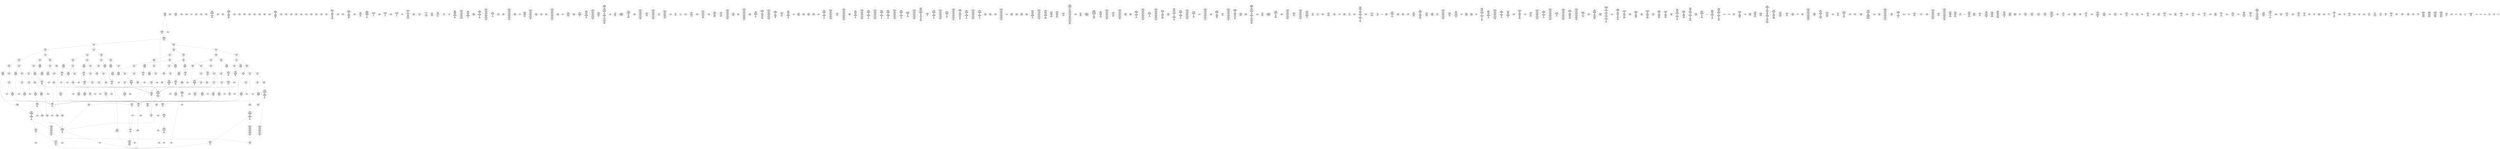 /* Generated by GvGen v.1.0 (https://www.github.com/stricaud/gvgen) */

digraph G {
compound=true;
   node1 [label="[anywhere]"];
   node2 [label="# 0x0
PUSHX Data
PUSHX Data
MSTORE
CALLVALUE
ISZERO
PUSHX Data
JUMPI
"];
   node3 [label="# 0xc
PUSHX Data
REVERT
"];
   node4 [label="# 0x10
JUMPDEST
PUSHX LogicData
CALLDATASIZE
LT
PUSHX Data
JUMPI
"];
   node5 [label="# 0x1a
PUSHX Data
CALLDATALOAD
PUSHX BitData
SHR
PUSHX LogicData
GT
PUSHX Data
JUMPI
"];
   node6 [label="# 0x2b
PUSHX LogicData
GT
PUSHX Data
JUMPI
"];
   node7 [label="# 0x36
PUSHX LogicData
GT
PUSHX Data
JUMPI
"];
   node8 [label="# 0x41
PUSHX LogicData
GT
PUSHX Data
JUMPI
"];
   node9 [label="# 0x4c
PUSHX LogicData
EQ
PUSHX Data
JUMPI
"];
   node10 [label="# 0x57
PUSHX LogicData
EQ
PUSHX Data
JUMPI
"];
   node11 [label="# 0x62
PUSHX LogicData
EQ
PUSHX Data
JUMPI
"];
   node12 [label="# 0x6d
PUSHX LogicData
EQ
PUSHX Data
JUMPI
"];
   node13 [label="# 0x78
PUSHX Data
REVERT
"];
   node14 [label="# 0x7c
JUMPDEST
PUSHX LogicData
EQ
PUSHX Data
JUMPI
"];
   node15 [label="# 0x88
PUSHX LogicData
EQ
PUSHX Data
JUMPI
"];
   node16 [label="# 0x93
PUSHX LogicData
EQ
PUSHX Data
JUMPI
"];
   node17 [label="# 0x9e
PUSHX Data
REVERT
"];
   node18 [label="# 0xa2
JUMPDEST
PUSHX LogicData
GT
PUSHX Data
JUMPI
"];
   node19 [label="# 0xae
PUSHX LogicData
EQ
PUSHX Data
JUMPI
"];
   node20 [label="# 0xb9
PUSHX LogicData
EQ
PUSHX Data
JUMPI
"];
   node21 [label="# 0xc4
PUSHX LogicData
EQ
PUSHX Data
JUMPI
"];
   node22 [label="# 0xcf
PUSHX LogicData
EQ
PUSHX Data
JUMPI
"];
   node23 [label="# 0xda
PUSHX Data
REVERT
"];
   node24 [label="# 0xde
JUMPDEST
PUSHX LogicData
EQ
PUSHX Data
JUMPI
"];
   node25 [label="# 0xea
PUSHX LogicData
EQ
PUSHX Data
JUMPI
"];
   node26 [label="# 0xf5
PUSHX LogicData
EQ
PUSHX Data
JUMPI
"];
   node27 [label="# 0x100
PUSHX Data
REVERT
"];
   node28 [label="# 0x104
JUMPDEST
PUSHX LogicData
GT
PUSHX Data
JUMPI
"];
   node29 [label="# 0x110
PUSHX LogicData
GT
PUSHX Data
JUMPI
"];
   node30 [label="# 0x11b
PUSHX LogicData
EQ
PUSHX Data
JUMPI
"];
   node31 [label="# 0x126
PUSHX LogicData
EQ
PUSHX Data
JUMPI
"];
   node32 [label="# 0x131
PUSHX LogicData
EQ
PUSHX Data
JUMPI
"];
   node33 [label="# 0x13c
PUSHX LogicData
EQ
PUSHX Data
JUMPI
"];
   node34 [label="# 0x147
PUSHX Data
REVERT
"];
   node35 [label="# 0x14b
JUMPDEST
PUSHX LogicData
EQ
PUSHX Data
JUMPI
"];
   node36 [label="# 0x157
PUSHX LogicData
EQ
PUSHX Data
JUMPI
"];
   node37 [label="# 0x162
PUSHX LogicData
EQ
PUSHX Data
JUMPI
"];
   node38 [label="# 0x16d
PUSHX Data
REVERT
"];
   node39 [label="# 0x171
JUMPDEST
PUSHX LogicData
GT
PUSHX Data
JUMPI
"];
   node40 [label="# 0x17d
PUSHX LogicData
EQ
PUSHX Data
JUMPI
"];
   node41 [label="# 0x188
PUSHX LogicData
EQ
PUSHX Data
JUMPI
"];
   node42 [label="# 0x193
PUSHX LogicData
EQ
PUSHX Data
JUMPI
"];
   node43 [label="# 0x19e
PUSHX Data
REVERT
"];
   node44 [label="# 0x1a2
JUMPDEST
PUSHX LogicData
EQ
PUSHX Data
JUMPI
"];
   node45 [label="# 0x1ae
PUSHX LogicData
EQ
PUSHX Data
JUMPI
"];
   node46 [label="# 0x1b9
PUSHX LogicData
EQ
PUSHX Data
JUMPI
"];
   node47 [label="# 0x1c4
PUSHX Data
REVERT
"];
   node48 [label="# 0x1c8
JUMPDEST
PUSHX LogicData
GT
PUSHX Data
JUMPI
"];
   node49 [label="# 0x1d4
PUSHX LogicData
GT
PUSHX Data
JUMPI
"];
   node50 [label="# 0x1df
PUSHX LogicData
GT
PUSHX Data
JUMPI
"];
   node51 [label="# 0x1ea
PUSHX LogicData
EQ
PUSHX Data
JUMPI
"];
   node52 [label="# 0x1f5
PUSHX LogicData
EQ
PUSHX Data
JUMPI
"];
   node53 [label="# 0x200
PUSHX LogicData
EQ
PUSHX Data
JUMPI
"];
   node54 [label="# 0x20b
PUSHX LogicData
EQ
PUSHX Data
JUMPI
"];
   node55 [label="# 0x216
PUSHX Data
REVERT
"];
   node56 [label="# 0x21a
JUMPDEST
PUSHX LogicData
EQ
PUSHX Data
JUMPI
"];
   node57 [label="# 0x226
PUSHX LogicData
EQ
PUSHX Data
JUMPI
"];
   node58 [label="# 0x231
PUSHX LogicData
EQ
PUSHX Data
JUMPI
"];
   node59 [label="# 0x23c
PUSHX Data
REVERT
"];
   node60 [label="# 0x240
JUMPDEST
PUSHX LogicData
GT
PUSHX Data
JUMPI
"];
   node61 [label="# 0x24c
PUSHX LogicData
EQ
PUSHX Data
JUMPI
"];
   node62 [label="# 0x257
PUSHX LogicData
EQ
PUSHX Data
JUMPI
"];
   node63 [label="# 0x262
PUSHX LogicData
EQ
PUSHX Data
JUMPI
"];
   node64 [label="# 0x26d
PUSHX LogicData
EQ
PUSHX Data
JUMPI
"];
   node65 [label="# 0x278
PUSHX Data
REVERT
"];
   node66 [label="# 0x27c
JUMPDEST
PUSHX LogicData
EQ
PUSHX Data
JUMPI
"];
   node67 [label="# 0x288
PUSHX LogicData
EQ
PUSHX Data
JUMPI
"];
   node68 [label="# 0x293
PUSHX LogicData
EQ
PUSHX Data
JUMPI
"];
   node69 [label="# 0x29e
PUSHX Data
REVERT
"];
   node70 [label="# 0x2a2
JUMPDEST
PUSHX LogicData
GT
PUSHX Data
JUMPI
"];
   node71 [label="# 0x2ae
PUSHX LogicData
GT
PUSHX Data
JUMPI
"];
   node72 [label="# 0x2b9
PUSHX LogicData
EQ
PUSHX Data
JUMPI
"];
   node73 [label="# 0x2c4
PUSHX LogicData
EQ
PUSHX Data
JUMPI
"];
   node74 [label="# 0x2cf
PUSHX LogicData
EQ
PUSHX Data
JUMPI
"];
   node75 [label="# 0x2da
PUSHX LogicData
EQ
PUSHX Data
JUMPI
"];
   node76 [label="# 0x2e5
PUSHX Data
REVERT
"];
   node77 [label="# 0x2e9
JUMPDEST
PUSHX LogicData
EQ
PUSHX Data
JUMPI
"];
   node78 [label="# 0x2f5
PUSHX LogicData
EQ
PUSHX Data
JUMPI
"];
   node79 [label="# 0x300
PUSHX LogicData
EQ
PUSHX Data
JUMPI
"];
   node80 [label="# 0x30b
PUSHX Data
REVERT
"];
   node81 [label="# 0x30f
JUMPDEST
PUSHX LogicData
GT
PUSHX Data
JUMPI
"];
   node82 [label="# 0x31b
PUSHX LogicData
EQ
PUSHX Data
JUMPI
"];
   node83 [label="# 0x326
PUSHX LogicData
EQ
PUSHX Data
JUMPI
"];
   node84 [label="# 0x331
PUSHX LogicData
EQ
PUSHX Data
JUMPI
"];
   node85 [label="# 0x33c
PUSHX Data
REVERT
"];
   node86 [label="# 0x340
JUMPDEST
PUSHX LogicData
EQ
PUSHX Data
JUMPI
"];
   node87 [label="# 0x34c
PUSHX LogicData
EQ
PUSHX Data
JUMPI
"];
   node88 [label="# 0x357
PUSHX LogicData
EQ
PUSHX Data
JUMPI
"];
   node89 [label="# 0x362
JUMPDEST
PUSHX Data
REVERT
"];
   node90 [label="# 0x367
JUMPDEST
PUSHX Data
PUSHX Data
CALLDATASIZE
PUSHX Data
PUSHX Data
JUMP
"];
   node91 [label="# 0x375
JUMPDEST
PUSHX Data
JUMP
"];
   node92 [label="# 0x37a
JUMPDEST
PUSHX MemData
MLOAD
ISZERO
ISZERO
MSTORE
PUSHX ArithData
ADD
"];
   node93 [label="# 0x386
JUMPDEST
PUSHX MemData
MLOAD
SUB
RETURN
"];
   node94 [label="# 0x38f
JUMPDEST
PUSHX Data
PUSHX StorData
SLOAD
JUMP
"];
   node95 [label="# 0x398
JUMPDEST
PUSHX MemData
MLOAD
MSTORE
PUSHX ArithData
ADD
PUSHX Data
JUMP
"];
   node96 [label="# 0x3a6
JUMPDEST
PUSHX StorData
SLOAD
PUSHX Data
PUSHX ArithData
PUSHX BitData
PUSHX BitData
SHL
SUB
AND
JUMP
"];
   node97 [label="# 0x3b9
JUMPDEST
PUSHX MemData
MLOAD
PUSHX ArithData
PUSHX BitData
PUSHX BitData
SHL
SUB
AND
MSTORE
PUSHX ArithData
ADD
PUSHX Data
JUMP
"];
   node98 [label="# 0x3d1
JUMPDEST
PUSHX StorData
SLOAD
PUSHX Data
PUSHX Data
DIV
PUSHX BitData
AND
JUMP
"];
   node99 [label="# 0x3e3
JUMPDEST
PUSHX Data
PUSHX Data
JUMP
"];
   node100 [label="# 0x3eb
JUMPDEST
PUSHX MemData
MLOAD
PUSHX Data
PUSHX Data
JUMP
"];
   node101 [label="# 0x3f8
JUMPDEST
PUSHX Data
PUSHX Data
CALLDATASIZE
PUSHX Data
PUSHX Data
JUMP
"];
   node102 [label="# 0x406
JUMPDEST
PUSHX Data
JUMP
"];
   node103 [label="# 0x40b
JUMPDEST
PUSHX Data
PUSHX Data
CALLDATASIZE
PUSHX Data
PUSHX Data
JUMP
"];
   node104 [label="# 0x419
JUMPDEST
PUSHX Data
JUMP
"];
   node105 [label="# 0x41e
JUMPDEST
STOP
"];
   node106 [label="# 0x420
JUMPDEST
PUSHX Data
PUSHX Data
CALLDATASIZE
PUSHX Data
PUSHX Data
JUMP
"];
   node107 [label="# 0x42e
JUMPDEST
PUSHX Data
JUMP
"];
   node108 [label="# 0x433
JUMPDEST
PUSHX StorData
SLOAD
PUSHX Data
JUMP
"];
   node109 [label="# 0x43b
JUMPDEST
PUSHX Data
PUSHX Data
CALLDATASIZE
PUSHX Data
PUSHX Data
JUMP
"];
   node110 [label="# 0x449
JUMPDEST
PUSHX Data
JUMP
"];
   node111 [label="# 0x44e
JUMPDEST
PUSHX Data
PUSHX Data
CALLDATASIZE
PUSHX Data
PUSHX Data
JUMP
"];
   node112 [label="# 0x45c
JUMPDEST
PUSHX Data
JUMP
"];
   node113 [label="# 0x461
JUMPDEST
PUSHX Data
MLOAD
PUSHX ArithData
PUSHX BitData
PUSHX BitData
SHL
SUB
AND
MSTORE
PUSHX ArithData
ADD
MSTORE
ADD
PUSHX Data
JUMP
"];
   node114 [label="# 0x480
JUMPDEST
PUSHX Data
PUSHX StorData
SLOAD
JUMP
"];
   node115 [label="# 0x489
JUMPDEST
PUSHX Data
PUSHX Data
CALLDATASIZE
PUSHX Data
PUSHX Data
JUMP
"];
   node116 [label="# 0x497
JUMPDEST
PUSHX Data
JUMP
"];
   node117 [label="# 0x49c
JUMPDEST
PUSHX Data
PUSHX Data
CALLDATASIZE
PUSHX Data
PUSHX Data
JUMP
"];
   node118 [label="# 0x4aa
JUMPDEST
PUSHX Data
JUMP
"];
   node119 [label="# 0x4af
JUMPDEST
PUSHX StorData
SLOAD
PUSHX Data
PUSHX ArithData
PUSHX BitData
PUSHX BitData
SHL
SUB
AND
JUMP
"];
   node120 [label="# 0x4c2
JUMPDEST
PUSHX Data
PUSHX Data
CALLDATASIZE
PUSHX Data
PUSHX Data
JUMP
"];
   node121 [label="# 0x4d0
JUMPDEST
PUSHX ArithData
PUSHX BitData
PUSHX BitData
SHL
SUB
AND
PUSHX Data
MSTORE
PUSHX Data
PUSHX Data
MSTORE
PUSHX Data
SHA3
SLOAD
PUSHX BitData
AND
JUMP
"];
   node122 [label="# 0x4ee
JUMPDEST
PUSHX Data
PUSHX StorData
SLOAD
JUMP
"];
   node123 [label="# 0x4f7
JUMPDEST
PUSHX Data
PUSHX Data
CALLDATASIZE
PUSHX Data
PUSHX Data
JUMP
"];
   node124 [label="# 0x505
JUMPDEST
PUSHX Data
JUMP
"];
   node125 [label="# 0x50a
JUMPDEST
PUSHX Data
PUSHX Data
CALLDATASIZE
PUSHX Data
PUSHX Data
JUMP
"];
   node126 [label="# 0x518
JUMPDEST
PUSHX Data
JUMP
"];
   node127 [label="# 0x51d
JUMPDEST
PUSHX Data
PUSHX Data
CALLDATASIZE
PUSHX Data
PUSHX Data
JUMP
"];
   node128 [label="# 0x52b
JUMPDEST
PUSHX Data
JUMP
"];
   node129 [label="# 0x530
JUMPDEST
PUSHX Data
PUSHX StorData
SLOAD
JUMP
"];
   node130 [label="# 0x539
JUMPDEST
PUSHX Data
PUSHX Data
JUMP
"];
   node131 [label="# 0x541
JUMPDEST
PUSHX Data
PUSHX Data
CALLDATASIZE
PUSHX Data
PUSHX Data
JUMP
"];
   node132 [label="# 0x54f
JUMPDEST
PUSHX Data
JUMP
"];
   node133 [label="# 0x554
JUMPDEST
PUSHX Data
PUSHX Data
CALLDATASIZE
PUSHX Data
PUSHX Data
JUMP
"];
   node134 [label="# 0x562
JUMPDEST
PUSHX Data
JUMP
"];
   node135 [label="# 0x567
JUMPDEST
PUSHX StorData
SLOAD
PUSHX Data
PUSHX ArithData
PUSHX BitData
PUSHX BitData
SHL
SUB
AND
JUMP
"];
   node136 [label="# 0x57a
JUMPDEST
PUSHX Data
PUSHX Data
JUMP
"];
   node137 [label="# 0x582
JUMPDEST
PUSHX Data
PUSHX Data
CALLDATASIZE
PUSHX Data
PUSHX Data
JUMP
"];
   node138 [label="# 0x590
JUMPDEST
PUSHX Data
JUMP
"];
   node139 [label="# 0x595
JUMPDEST
PUSHX Data
PUSHX Data
CALLDATASIZE
PUSHX Data
PUSHX Data
JUMP
"];
   node140 [label="# 0x5a3
JUMPDEST
PUSHX Data
JUMP
"];
   node141 [label="# 0x5a8
JUMPDEST
PUSHX Data
PUSHX Data
JUMP
"];
   node142 [label="# 0x5b0
JUMPDEST
PUSHX Data
PUSHX Data
CALLDATASIZE
PUSHX Data
PUSHX Data
JUMP
"];
   node143 [label="# 0x5be
JUMPDEST
PUSHX Data
JUMP
"];
   node144 [label="# 0x5c3
JUMPDEST
PUSHX Data
PUSHX Data
CALLDATASIZE
PUSHX Data
PUSHX Data
JUMP
"];
   node145 [label="# 0x5d1
JUMPDEST
PUSHX ArithData
PUSHX BitData
PUSHX BitData
SHL
SUB
AND
PUSHX Data
MSTORE
PUSHX Data
PUSHX Data
MSTORE
PUSHX Data
SHA3
SLOAD
JUMP
"];
   node146 [label="# 0x5ec
JUMPDEST
PUSHX Data
PUSHX Data
JUMP
"];
   node147 [label="# 0x613
JUMPDEST
PUSHX Data
PUSHX Data
CALLDATASIZE
PUSHX Data
PUSHX Data
JUMP
"];
   node148 [label="# 0x621
JUMPDEST
PUSHX Data
JUMP
"];
   node149 [label="# 0x626
JUMPDEST
PUSHX Data
PUSHX Data
JUMP
"];
   node150 [label="# 0x64d
JUMPDEST
PUSHX Data
PUSHX Data
CALLDATASIZE
PUSHX Data
PUSHX Data
JUMP
"];
   node151 [label="# 0x65b
JUMPDEST
PUSHX Data
JUMP
"];
   node152 [label="# 0x660
JUMPDEST
PUSHX Data
PUSHX Data
JUMP
"];
   node153 [label="# 0x668
JUMPDEST
PUSHX Data
PUSHX Data
CALLDATASIZE
PUSHX Data
PUSHX Data
JUMP
"];
   node154 [label="# 0x676
JUMPDEST
PUSHX Data
JUMP
"];
   node155 [label="# 0x67b
JUMPDEST
PUSHX Data
PUSHX Data
CALLDATASIZE
PUSHX Data
PUSHX Data
JUMP
"];
   node156 [label="# 0x689
JUMPDEST
PUSHX Data
JUMP
"];
   node157 [label="# 0x68e
JUMPDEST
PUSHX Data
PUSHX Data
CALLDATASIZE
PUSHX Data
PUSHX Data
JUMP
"];
   node158 [label="# 0x69c
JUMPDEST
PUSHX Data
JUMP
"];
   node159 [label="# 0x6a1
JUMPDEST
PUSHX Data
PUSHX Data
CALLDATASIZE
PUSHX Data
PUSHX Data
JUMP
"];
   node160 [label="# 0x6af
JUMPDEST
PUSHX Data
JUMP
"];
   node161 [label="# 0x6b4
JUMPDEST
PUSHX Data
PUSHX Data
CALLDATASIZE
PUSHX Data
PUSHX Data
JUMP
"];
   node162 [label="# 0x6c2
JUMPDEST
PUSHX Data
JUMP
"];
   node163 [label="# 0x6c7
JUMPDEST
PUSHX Data
PUSHX Data
CALLDATASIZE
PUSHX Data
PUSHX Data
JUMP
"];
   node164 [label="# 0x6d5
JUMPDEST
PUSHX Data
JUMP
"];
   node165 [label="# 0x6da
JUMPDEST
PUSHX StorData
SLOAD
PUSHX Data
PUSHX ArithData
PUSHX BitData
PUSHX BitData
SHL
SUB
AND
JUMP
"];
   node166 [label="# 0x6ed
JUMPDEST
PUSHX Data
PUSHX Data
CALLDATASIZE
PUSHX Data
PUSHX Data
JUMP
"];
   node167 [label="# 0x6fb
JUMPDEST
PUSHX Data
JUMP
"];
   node168 [label="# 0x700
JUMPDEST
PUSHX Data
PUSHX Data
CALLDATASIZE
PUSHX Data
PUSHX Data
JUMP
"];
   node169 [label="# 0x70e
JUMPDEST
PUSHX Data
JUMP
"];
   node170 [label="# 0x713
JUMPDEST
PUSHX Data
PUSHX Data
JUMP
"];
   node171 [label="# 0x71c
JUMPDEST
PUSHX StorData
SLOAD
PUSHX Data
PUSHX BitData
AND
JUMP
"];
   node172 [label="# 0x729
JUMPDEST
PUSHX Data
PUSHX Data
CALLDATASIZE
PUSHX Data
PUSHX Data
JUMP
"];
   node173 [label="# 0x737
JUMPDEST
PUSHX ArithData
PUSHX BitData
PUSHX BitData
SHL
SUB
AND
PUSHX Data
MSTORE
PUSHX Data
PUSHX Data
MSTORE
PUSHX Data
SHA3
AND
MSTORE
MSTORE
SHA3
SLOAD
PUSHX BitData
AND
JUMP
"];
   node174 [label="# 0x765
JUMPDEST
PUSHX Data
PUSHX Data
CALLDATASIZE
PUSHX Data
PUSHX Data
JUMP
"];
   node175 [label="# 0x773
JUMPDEST
PUSHX Data
JUMP
"];
   node176 [label="# 0x778
JUMPDEST
PUSHX Data
PUSHX StorData
SLOAD
JUMP
"];
   node177 [label="# 0x781
JUMPDEST
PUSHX Data
PUSHX Data
CALLDATASIZE
PUSHX Data
PUSHX Data
JUMP
"];
   node178 [label="# 0x78f
JUMPDEST
PUSHX Data
JUMP
"];
   node179 [label="# 0x794
JUMPDEST
PUSHX Data
PUSHX StorData
SLOAD
JUMP
"];
   node180 [label="# 0x79d
JUMPDEST
PUSHX Data
PUSHX Data
CALLDATASIZE
PUSHX Data
PUSHX Data
JUMP
"];
   node181 [label="# 0x7ab
JUMPDEST
PUSHX ArithData
PUSHX BitData
PUSHX BitData
SHL
SUB
AND
PUSHX Data
MSTORE
PUSHX Data
PUSHX Data
MSTORE
PUSHX Data
SHA3
SLOAD
PUSHX BitData
AND
JUMP
"];
   node182 [label="# 0x7c9
JUMPDEST
PUSHX Data
PUSHX Data
CALLDATASIZE
PUSHX Data
PUSHX Data
JUMP
"];
   node183 [label="# 0x7d7
JUMPDEST
PUSHX Data
JUMP
"];
   node184 [label="# 0x7dc
JUMPDEST
PUSHX Data
MLOAD
MSTORE
PUSHX ArithData
ADD
MSTORE
ADD
PUSHX Data
JUMP
"];
   node185 [label="# 0x7f1
JUMPDEST
PUSHX Data
PUSHX LogicData
PUSHX Data
PUSHX Data
PUSHX Data
PUSHX ArithData
PUSHX BitData
PUSHX BitData
SHL
SUB
NOT
AND
EQ
PUSHX Data
JUMPI
"];
   node186 [label="# 0x88a
PUSHX ArithData
PUSHX BitData
PUSHX BitData
SHL
SUB
NOT
AND
AND
EQ
"];
   node187 [label="# 0x89b
JUMPDEST
PUSHX Data
JUMPI
"];
   node188 [label="# 0x8a1
PUSHX ArithData
PUSHX BitData
PUSHX BitData
SHL
SUB
NOT
AND
AND
EQ
"];
   node189 [label="# 0x8b2
JUMPDEST
PUSHX Data
JUMPI
"];
   node190 [label="# 0x8b8
PUSHX ArithData
PUSHX BitData
PUSHX BitData
SHL
SUB
NOT
AND
AND
EQ
"];
   node191 [label="# 0x8c9
JUMPDEST
JUMP
"];
   node192 [label="# 0x8d3
JUMPDEST
PUSHX Data
PUSHX StorData
SLOAD
PUSHX Data
PUSHX Data
JUMP
"];
   node193 [label="# 0x8e2
JUMPDEST
PUSHX ArithData
ADD
PUSHX ArithData
DIV
MUL
PUSHX ArithData
ADD
PUSHX MemData
MLOAD
ADD
PUSHX Data
MSTORE
MSTORE
PUSHX ArithData
ADD
SLOAD
PUSHX Data
PUSHX Data
JUMP
"];
   node194 [label="# 0x90e
JUMPDEST
ISZERO
PUSHX Data
JUMPI
"];
   node195 [label="# 0x915
PUSHX LogicData
LT
PUSHX Data
JUMPI
"];
   node196 [label="# 0x91d
PUSHX ArithData
SLOAD
DIV
MUL
MSTORE
PUSHX ArithData
ADD
PUSHX Data
JUMP
"];
   node197 [label="# 0x930
JUMPDEST
ADD
PUSHX Data
MSTORE
PUSHX Data
PUSHX Data
SHA3
"];
   node198 [label="# 0x93e
JUMPDEST
SLOAD
MSTORE
PUSHX ArithData
ADD
PUSHX ArithData
ADD
GT
PUSHX Data
JUMPI
"];
   node199 [label="# 0x952
SUB
PUSHX BitData
AND
ADD
"];
   node200 [label="# 0x95b
JUMPDEST
JUMP
"];
   node201 [label="# 0x965
JUMPDEST
PUSHX Data
MSTORE
PUSHX Data
PUSHX Data
MSTORE
PUSHX Data
SHA3
SLOAD
PUSHX ArithData
PUSHX BitData
PUSHX BitData
SHL
SUB
AND
PUSHX Data
JUMPI
"];
   node202 [label="# 0x982
PUSHX MemData
MLOAD
PUSHX BitData
PUSHX BitData
SHL
MSTORE
PUSHX Data
PUSHX ArithData
ADD
MSTORE
PUSHX Data
PUSHX ArithData
ADD
MSTORE
PUSHX Data
PUSHX ArithData
ADD
MSTORE
PUSHX ArithData
ADD
"];
   node203 [label="# 0x9c5
JUMPDEST
PUSHX MemData
MLOAD
SUB
REVERT
"];
   node204 [label="# 0x9ce
JUMPDEST
PUSHX Data
MSTORE
PUSHX Data
PUSHX Data
MSTORE
PUSHX Data
SHA3
SLOAD
PUSHX ArithData
PUSHX BitData
PUSHX BitData
SHL
SUB
AND
JUMP
"];
   node205 [label="# 0x9ea
JUMPDEST
PUSHX Data
PUSHX Data
PUSHX Data
JUMP
"];
   node206 [label="# 0x9f5
JUMPDEST
PUSHX ArithData
PUSHX BitData
PUSHX BitData
SHL
SUB
AND
PUSHX ArithData
PUSHX BitData
PUSHX BitData
SHL
SUB
AND
EQ
ISZERO
PUSHX Data
JUMPI
"];
   node207 [label="# 0xa12
PUSHX MemData
MLOAD
PUSHX BitData
PUSHX BitData
SHL
MSTORE
PUSHX Data
PUSHX ArithData
ADD
MSTORE
PUSHX Data
PUSHX ArithData
ADD
MSTORE
PUSHX Data
PUSHX ArithData
ADD
MSTORE
PUSHX Data
PUSHX ArithData
ADD
MSTORE
PUSHX ArithData
ADD
PUSHX Data
JUMP
"];
   node208 [label="# 0xa7f
JUMPDEST
CALLER
PUSHX ArithData
PUSHX BitData
PUSHX BitData
SHL
SUB
AND
EQ
PUSHX Data
JUMPI
"];
   node209 [label="# 0xa91
PUSHX Data
CALLER
PUSHX Data
JUMP
"];
   node210 [label="# 0xa9b
JUMPDEST
PUSHX Data
JUMPI
"];
   node211 [label="# 0xaa0
PUSHX MemData
MLOAD
PUSHX BitData
PUSHX BitData
SHL
MSTORE
PUSHX Data
PUSHX ArithData
ADD
MSTORE
PUSHX Data
PUSHX ArithData
ADD
MSTORE
PUSHX Data
PUSHX ArithData
ADD
MSTORE
PUSHX Data
PUSHX ArithData
ADD
MSTORE
PUSHX ArithData
ADD
PUSHX Data
JUMP
"];
   node212 [label="# 0xb0d
JUMPDEST
PUSHX Data
PUSHX Data
JUMP
"];
   node213 [label="# 0xb18
JUMPDEST
JUMP
"];
   node214 [label="# 0xb1d
JUMPDEST
PUSHX Data
MSTORE
PUSHX Data
PUSHX Data
MSTORE
PUSHX Data
SHA3
SLOAD
PUSHX Data
JUMPI
"];
   node215 [label="# 0xb32
PUSHX MemData
MLOAD
PUSHX BitData
PUSHX BitData
SHL
MSTORE
PUSHX Data
PUSHX ArithData
ADD
MSTORE
PUSHX Data
PUSHX ArithData
ADD
MSTORE
PUSHX Data
PUSHX ArithData
ADD
MSTORE
PUSHX ArithData
ADD
PUSHX Data
JUMP
"];
   node216 [label="# 0xb79
JUMPDEST
JUMP
"];
   node217 [label="# 0xb7e
JUMPDEST
PUSHX Data
PUSHX Data
CALLER
"];
   node218 [label="# 0xb86
JUMPDEST
PUSHX Data
JUMP
"];
   node219 [label="# 0xb8c
JUMPDEST
PUSHX Data
JUMPI
"];
   node220 [label="# 0xb96
PUSHX MemData
MLOAD
PUSHX BitData
PUSHX BitData
SHL
MSTORE
PUSHX Data
PUSHX ArithData
ADD
MSTORE
PUSHX Data
PUSHX ArithData
ADD
MSTORE
PUSHX Data
PUSHX ArithData
ADD
MSTORE
PUSHX Data
PUSHX ArithData
ADD
MSTORE
PUSHX ArithData
ADD
PUSHX Data
JUMP
"];
   node221 [label="# 0xc03
JUMPDEST
PUSHX Data
PUSHX Data
JUMP
"];
   node222 [label="# 0xc0f
JUMPDEST
JUMP
"];
   node223 [label="# 0xc16
JUMPDEST
PUSHX Data
PUSHX Data
PUSHX Data
PUSHX StorData
SLOAD
PUSHX Data
PUSHX Data
JUMP
"];
   node224 [label="# 0xc4a
JUMPDEST
PUSHX Data
PUSHX Data
JUMP
"];
   node225 [label="# 0xc54
JUMPDEST
PUSHX StorData
SLOAD
PUSHX ArithData
PUSHX BitData
PUSHX BitData
SHL
SUB
AND
"];
   node226 [label="# 0xc66
JUMPDEST
JUMP
"];
   node227 [label="# 0xc6d
JUMPDEST
PUSHX Data
MSTORE
PUSHX Data
PUSHX Data
MSTORE
PUSHX Data
SHA3
SLOAD
PUSHX ArithData
PUSHX BitData
PUSHX BitData
SHL
SUB
AND
PUSHX Data
JUMPI
"];
   node228 [label="# 0xc8a
PUSHX MemData
MLOAD
PUSHX BitData
PUSHX BitData
SHL
MSTORE
PUSHX Data
PUSHX ArithData
ADD
MSTORE
PUSHX Data
PUSHX ArithData
ADD
MSTORE
PUSHX Data
PUSHX ArithData
ADD
MSTORE
PUSHX ArithData
ADD
PUSHX Data
JUMP
"];
   node229 [label="# 0xcd1
JUMPDEST
PUSHX Data
MSTORE
PUSHX Data
PUSHX Data
MSTORE
PUSHX Data
SHA3
SLOAD
JUMP
"];
   node230 [label="# 0xce4
JUMPDEST
PUSHX ArithData
PUSHX BitData
PUSHX BitData
SHL
SUB
PUSHX BitData
AND
PUSHX BitData
CALLER
PUSHX MemData
MLOAD
PUSHX ArithData
PUSHX BitData
PUSHX BitData
SHL
SUB
NOT
PUSHX BitData
SHL
AND
MSTORE
PUSHX ArithData
PUSHX BitData
PUSHX BitData
SHL
SUB
AND
PUSHX ArithData
ADD
MSTORE
PUSHX ArithData
ADD
PUSHX Data
PUSHX MemData
MLOAD
SUB
EXTCODESIZE
ISZERO
ISZERO
PUSHX Data
JUMPI
"];
   node231 [label="# 0xd4f
PUSHX Data
REVERT
"];
   node232 [label="# 0xd53
JUMPDEST
GAS
STATICCALL
ISZERO
ISZERO
PUSHX Data
JUMPI
"];
   node233 [label="# 0xd5e
RETURNDATASIZE
PUSHX Data
RETURNDATACOPY
RETURNDATASIZE
PUSHX Data
REVERT
"];
   node234 [label="# 0xd67
JUMPDEST
PUSHX MemData
MLOAD
RETURNDATASIZE
PUSHX BitData
NOT
PUSHX ArithData
ADD
AND
ADD
PUSHX Data
MSTORE
ADD
PUSHX Data
PUSHX Data
JUMP
"];
   node235 [label="# 0xd8b
JUMPDEST
PUSHX Data
JUMPI
"];
   node236 [label="# 0xd90
PUSHX MemData
MLOAD
PUSHX BitData
PUSHX BitData
SHL
MSTORE
PUSHX Data
PUSHX ArithData
ADD
MSTORE
PUSHX Data
PUSHX ArithData
ADD
MSTORE
PUSHX Data
PUSHX ArithData
ADD
MSTORE
PUSHX ArithData
ADD
PUSHX Data
JUMP
"];
   node237 [label="# 0xdd7
JUMPDEST
PUSHX StorData
SLOAD
PUSHX BitData
AND
ISZERO
PUSHX Data
JUMPI
"];
   node238 [label="# 0xde3
PUSHX MemData
MLOAD
PUSHX BitData
PUSHX BitData
SHL
MSTORE
PUSHX Data
PUSHX ArithData
ADD
MSTORE
PUSHX Data
PUSHX ArithData
ADD
MSTORE
PUSHX Data
PUSHX ArithData
ADD
MSTORE
PUSHX ArithData
ADD
PUSHX Data
JUMP
"];
   node239 [label="# 0xe2a
JUMPDEST
EQ
PUSHX Data
JUMPI
"];
   node240 [label="# 0xe32
PUSHX MemData
MLOAD
PUSHX BitData
PUSHX BitData
SHL
MSTORE
PUSHX Data
PUSHX ArithData
ADD
MSTORE
PUSHX Data
PUSHX ArithData
ADD
MSTORE
PUSHX ArithData
ADD
PUSHX Data
JUMP
"];
   node241 [label="# 0xe53
JUMPDEST
PUSHX Data
"];
   node242 [label="# 0xe56
JUMPDEST
LT
ISZERO
PUSHX Data
JUMPI
"];
   node243 [label="# 0xe5f
LT
PUSHX Data
JUMPI
"];
   node244 [label="# 0xe69
PUSHX Data
PUSHX Data
JUMP
"];
   node245 [label="# 0xe70
JUMPDEST
PUSHX ArithData
MUL
ADD
CALLDATALOAD
PUSHX Data
PUSHX Data
LT
PUSHX Data
JUMPI
"];
   node246 [label="# 0xe86
PUSHX Data
PUSHX Data
JUMP
"];
   node247 [label="# 0xe8d
JUMPDEST
PUSHX ArithData
MUL
ADD
CALLDATALOAD
MSTORE
PUSHX ArithData
ADD
MSTORE
PUSHX ArithData
ADD
PUSHX Data
SHA3
SSTORE
PUSHX Data
PUSHX Data
JUMP
"];
   node248 [label="# 0xeb1
JUMPDEST
PUSHX Data
JUMP
"];
   node249 [label="# 0xeb9
JUMPDEST
PUSHX Data
PUSHX MemData
MLOAD
PUSHX ArithData
ADD
PUSHX Data
MSTORE
PUSHX Data
MSTORE
PUSHX Data
JUMP
"];
   node250 [label="# 0xed4
JUMPDEST
PUSHX StorData
SLOAD
PUSHX Data
DIV
PUSHX BitData
AND
ISZERO
PUSHX Data
JUMPI
"];
   node251 [label="# 0xee5
PUSHX MemData
MLOAD
PUSHX BitData
PUSHX BitData
SHL
MSTORE
PUSHX Data
PUSHX ArithData
ADD
MSTORE
PUSHX Data
PUSHX ArithData
ADD
MSTORE
PUSHX Data
PUSHX ArithData
ADD
MSTORE
PUSHX ArithData
ADD
PUSHX Data
JUMP
"];
   node252 [label="# 0xf2c
JUMPDEST
PUSHX Data
PUSHX Data
CALLER
PUSHX Data
JUMP
"];
   node253 [label="# 0xf38
JUMPDEST
PUSHX Data
JUMPI
"];
   node254 [label="# 0xf42
PUSHX MemData
MLOAD
PUSHX BitData
PUSHX BitData
SHL
MSTORE
PUSHX Data
PUSHX ArithData
ADD
MSTORE
PUSHX Data
PUSHX ArithData
ADD
MSTORE
PUSHX Data
PUSHX ArithData
ADD
MSTORE
PUSHX Data
PUSHX ArithData
ADD
MSTORE
PUSHX ArithData
ADD
PUSHX Data
JUMP
"];
   node255 [label="# 0xfaf
JUMPDEST
PUSHX Data
PUSHX Data
JUMP
"];
   node256 [label="# 0xfb9
JUMPDEST
PUSHX MemData
MLOAD
PUSHX Data
PUSHX ArithData
PUSHX BitData
PUSHX BitData
SHL
SUB
AND
PUSHX Data
LOGX
JUMP
"];
   node257 [label="# 0xff6
JUMPDEST
PUSHX ArithData
PUSHX BitData
PUSHX BitData
SHL
SUB
AND
PUSHX Data
MSTORE
PUSHX Data
PUSHX Data
MSTORE
PUSHX Data
SHA3
SLOAD
PUSHX BitData
AND
ISZERO
PUSHX Data
JUMPI
"];
   node258 [label="# 0x1018
PUSHX MemData
MLOAD
PUSHX BitData
PUSHX BitData
SHL
MSTORE
PUSHX Data
PUSHX ArithData
ADD
MSTORE
PUSHX Data
PUSHX ArithData
ADD
MSTORE
PUSHX Data
PUSHX ArithData
ADD
MSTORE
PUSHX ArithData
ADD
PUSHX Data
JUMP
"];
   node259 [label="# 0x105f
JUMPDEST
PUSHX ArithData
PUSHX BitData
PUSHX BitData
SHL
SUB
AND
PUSHX Data
MSTORE
PUSHX Data
PUSHX Data
MSTORE
PUSHX Data
SHA3
SLOAD
JUMP
"];
   node260 [label="# 0x107b
JUMPDEST
PUSHX StorData
SLOAD
PUSHX ArithData
PUSHX BitData
PUSHX BitData
SHL
SUB
AND
CALLER
PUSHX ArithData
PUSHX BitData
PUSHX BitData
SHL
SUB
AND
EQ
PUSHX Data
JUMPI
"];
   node261 [label="# 0x1097
PUSHX MemData
MLOAD
PUSHX BitData
PUSHX BitData
SHL
MSTORE
PUSHX Data
PUSHX ArithData
ADD
MSTORE
PUSHX Data
PUSHX ArithData
ADD
MSTORE
PUSHX Data
PUSHX ArithData
ADD
MSTORE
PUSHX ArithData
ADD
PUSHX Data
JUMP
"];
   node262 [label="# 0x10de
JUMPDEST
PUSHX Data
PUSHX Data
JUMP
"];
   node263 [label="# 0x10e6
JUMPDEST
PUSHX StorData
SLOAD
PUSHX BitData
NOT
AND
PUSHX BitData
OR
SSTORE
JUMP
"];
   node264 [label="# 0x10f5
JUMPDEST
PUSHX Data
MSTORE
PUSHX Data
PUSHX Data
MSTORE
PUSHX Data
SHA3
SLOAD
PUSHX ArithData
PUSHX BitData
PUSHX BitData
SHL
SUB
AND
ISZERO
ISZERO
"];
   node265 [label="# 0x1110
JUMPDEST
JUMP
"];
   node266 [label="# 0x1116
JUMPDEST
PUSHX Data
PUSHX Data
PUSHX Data
PUSHX Data
JUMP
"];
   node267 [label="# 0x1126
JUMPDEST
PUSHX Data
PUSHX Data
JUMP
"];
   node268 [label="# 0x1131
JUMPDEST
PUSHX StorData
SLOAD
PUSHX ArithData
PUSHX BitData
PUSHX BitData
SHL
SUB
AND
CALLER
PUSHX ArithData
PUSHX BitData
PUSHX BitData
SHL
SUB
AND
EQ
PUSHX Data
JUMPI
"];
   node269 [label="# 0x114d
PUSHX MemData
MLOAD
PUSHX BitData
PUSHX BitData
SHL
MSTORE
PUSHX Data
PUSHX ArithData
ADD
MSTORE
PUSHX Data
PUSHX ArithData
ADD
MSTORE
PUSHX Data
PUSHX ArithData
ADD
MSTORE
PUSHX ArithData
ADD
PUSHX Data
JUMP
"];
   node270 [label="# 0x1194
JUMPDEST
PUSHX StorData
SLOAD
PUSHX BitData
NOT
AND
SSTORE
JUMP
"];
   node271 [label="# 0x11a1
JUMPDEST
PUSHX Data
PUSHX Data
PUSHX Data
JUMP
"];
   node272 [label="# 0x11ad
JUMPDEST
PUSHX Data
PUSHX Data
JUMP
"];
   node273 [label="# 0x11b8
JUMPDEST
JUMP
"];
   node274 [label="# 0x11bf
JUMPDEST
PUSHX StorData
SLOAD
PUSHX ArithData
PUSHX BitData
PUSHX BitData
SHL
SUB
AND
CALLER
PUSHX ArithData
PUSHX BitData
PUSHX BitData
SHL
SUB
AND
EQ
PUSHX Data
JUMPI
"];
   node275 [label="# 0x11db
PUSHX MemData
MLOAD
PUSHX BitData
PUSHX BitData
SHL
MSTORE
PUSHX Data
PUSHX ArithData
ADD
MSTORE
PUSHX Data
PUSHX ArithData
ADD
MSTORE
PUSHX Data
PUSHX ArithData
ADD
MSTORE
PUSHX ArithData
ADD
PUSHX Data
JUMP
"];
   node276 [label="# 0x1222
JUMPDEST
PUSHX LogicData
GT
ISZERO
PUSHX Data
JUMPI
"];
   node277 [label="# 0x124b
PUSHX MemData
MLOAD
PUSHX BitData
PUSHX BitData
SHL
MSTORE
PUSHX Data
PUSHX ArithData
ADD
MSTORE
PUSHX Data
PUSHX ArithData
ADD
MSTORE
PUSHX Data
PUSHX ArithData
ADD
MSTORE
PUSHX Data
PUSHX ArithData
ADD
MSTORE
PUSHX ArithData
ADD
PUSHX Data
JUMP
"];
   node278 [label="# 0x12b8
JUMPDEST
PUSHX Data
SSTORE
JUMP
"];
   node279 [label="# 0x12bd
JUMPDEST
PUSHX StorData
SLOAD
PUSHX ArithData
PUSHX BitData
PUSHX BitData
SHL
SUB
AND
CALLER
PUSHX ArithData
PUSHX BitData
PUSHX BitData
SHL
SUB
AND
EQ
PUSHX Data
JUMPI
"];
   node280 [label="# 0x12d9
PUSHX MemData
MLOAD
PUSHX BitData
PUSHX BitData
SHL
MSTORE
PUSHX Data
PUSHX ArithData
ADD
MSTORE
PUSHX Data
PUSHX ArithData
ADD
MSTORE
PUSHX Data
PUSHX ArithData
ADD
MSTORE
PUSHX ArithData
ADD
PUSHX Data
JUMP
"];
   node281 [label="# 0x1320
JUMPDEST
PUSHX StorData
SLOAD
PUSHX BitData
AND
ISZERO
PUSHX Data
JUMPI
"];
   node282 [label="# 0x132c
PUSHX Data
REVERT
"];
   node283 [label="# 0x1330
JUMPDEST
PUSHX StorData
SLOAD
PUSHX BitData
NOT
AND
PUSHX BitData
OR
SSTORE
JUMP
"];
   node284 [label="# 0x1341
JUMPDEST
PUSHX Data
MSTORE
PUSHX Data
PUSHX Data
MSTORE
PUSHX Data
SHA3
SLOAD
PUSHX ArithData
PUSHX BitData
PUSHX BitData
SHL
SUB
AND
PUSHX Data
JUMPI
"];
   node285 [label="# 0x135f
PUSHX MemData
MLOAD
PUSHX BitData
PUSHX BitData
SHL
MSTORE
PUSHX Data
PUSHX ArithData
ADD
MSTORE
PUSHX Data
PUSHX ArithData
ADD
MSTORE
PUSHX Data
PUSHX ArithData
ADD
MSTORE
PUSHX ArithData
ADD
PUSHX Data
JUMP
"];
   node286 [label="# 0x13a6
JUMPDEST
PUSHX StorData
SLOAD
PUSHX ArithData
PUSHX BitData
PUSHX BitData
SHL
SUB
AND
CALLER
PUSHX ArithData
PUSHX BitData
PUSHX BitData
SHL
SUB
AND
EQ
PUSHX Data
JUMPI
"];
   node287 [label="# 0x13c2
PUSHX MemData
MLOAD
PUSHX BitData
PUSHX BitData
SHL
MSTORE
PUSHX Data
PUSHX ArithData
ADD
MSTORE
PUSHX Data
PUSHX ArithData
ADD
MSTORE
PUSHX Data
PUSHX ArithData
ADD
MSTORE
PUSHX ArithData
ADD
PUSHX Data
JUMP
"];
   node288 [label="# 0x1409
JUMPDEST
PUSHX StorData
SLOAD
PUSHX ArithData
PUSHX BitData
PUSHX BitData
SHL
SUB
NOT
AND
PUSHX ArithData
PUSHX BitData
PUSHX BitData
SHL
SUB
AND
OR
SSTORE
JUMP
"];
   node289 [label="# 0x142b
JUMPDEST
PUSHX StorData
SLOAD
PUSHX ArithData
PUSHX BitData
PUSHX BitData
SHL
SUB
AND
CALLER
PUSHX ArithData
PUSHX BitData
PUSHX BitData
SHL
SUB
AND
EQ
PUSHX Data
JUMPI
"];
   node290 [label="# 0x1447
PUSHX MemData
MLOAD
PUSHX BitData
PUSHX BitData
SHL
MSTORE
PUSHX Data
PUSHX ArithData
ADD
MSTORE
PUSHX Data
PUSHX ArithData
ADD
MSTORE
PUSHX Data
PUSHX ArithData
ADD
MSTORE
PUSHX ArithData
ADD
PUSHX Data
JUMP
"];
   node291 [label="# 0x148e
JUMPDEST
PUSHX StorData
SLOAD
PUSHX ArithData
PUSHX BitData
PUSHX BitData
SHL
SUB
NOT
AND
PUSHX ArithData
PUSHX BitData
PUSHX BitData
SHL
SUB
AND
OR
SSTORE
JUMP
"];
   node292 [label="# 0x14b0
JUMPDEST
PUSHX Data
PUSHX StorData
SLOAD
PUSHX Data
PUSHX Data
JUMP
"];
   node293 [label="# 0x14bf
JUMPDEST
PUSHX ArithData
PUSHX BitData
PUSHX BitData
SHL
SUB
AND
CALLER
EQ
ISZERO
PUSHX Data
JUMPI
"];
   node294 [label="# 0x14d1
PUSHX MemData
MLOAD
PUSHX BitData
PUSHX BitData
SHL
MSTORE
PUSHX Data
PUSHX ArithData
ADD
MSTORE
PUSHX Data
PUSHX ArithData
ADD
MSTORE
PUSHX Data
PUSHX ArithData
ADD
MSTORE
PUSHX ArithData
ADD
PUSHX Data
JUMP
"];
   node295 [label="# 0x1518
JUMPDEST
CALLER
PUSHX Data
MSTORE
PUSHX Data
PUSHX ArithData
MSTORE
PUSHX MemData
SHA3
PUSHX ArithData
PUSHX BitData
PUSHX BitData
SHL
SUB
AND
MSTORE
MSTORE
SHA3
SLOAD
PUSHX BitData
NOT
AND
ISZERO
ISZERO
OR
SSTORE
MLOAD
MSTORE
PUSHX Data
ADD
"];
   node296 [label="# 0x1579
JUMPDEST
PUSHX MemData
MLOAD
SUB
LOGX
JUMP
"];
   node297 [label="# 0x1585
JUMPDEST
PUSHX StorData
SLOAD
PUSHX ArithData
PUSHX BitData
PUSHX BitData
SHL
SUB
AND
CALLER
PUSHX ArithData
PUSHX BitData
PUSHX BitData
SHL
SUB
AND
EQ
PUSHX Data
JUMPI
"];
   node298 [label="# 0x15a1
PUSHX MemData
MLOAD
PUSHX BitData
PUSHX BitData
SHL
MSTORE
PUSHX Data
PUSHX ArithData
ADD
MSTORE
PUSHX Data
PUSHX ArithData
ADD
MSTORE
PUSHX Data
PUSHX ArithData
ADD
MSTORE
PUSHX ArithData
ADD
PUSHX Data
JUMP
"];
   node299 [label="# 0x15e8
JUMPDEST
PUSHX StorData
SLOAD
PUSHX ArithData
PUSHX BitData
PUSHX BitData
SHL
SUB
AND
AND
EQ
ISZERO
PUSHX Data
JUMPI
"];
   node300 [label="# 0x15ff
PUSHX MemData
MLOAD
PUSHX BitData
PUSHX BitData
SHL
MSTORE
PUSHX Data
PUSHX ArithData
ADD
MSTORE
PUSHX Data
PUSHX ArithData
ADD
MSTORE
PUSHX Data
PUSHX ArithData
ADD
MSTORE
PUSHX Data
PUSHX ArithData
ADD
MSTORE
PUSHX ArithData
ADD
PUSHX Data
JUMP
"];
   node301 [label="# 0x166c
JUMPDEST
PUSHX ArithData
PUSHX BitData
PUSHX BitData
SHL
SUB
AND
PUSHX Data
MSTORE
PUSHX Data
PUSHX Data
MSTORE
PUSHX Data
SHA3
SLOAD
PUSHX BitData
NOT
AND
ISZERO
ISZERO
OR
SSTORE
JUMP
"];
   node302 [label="# 0x1697
JUMPDEST
PUSHX StorData
SLOAD
PUSHX ArithData
PUSHX BitData
PUSHX BitData
SHL
SUB
AND
CALLER
PUSHX ArithData
PUSHX BitData
PUSHX BitData
SHL
SUB
AND
EQ
PUSHX Data
JUMPI
"];
   node303 [label="# 0x16b3
PUSHX MemData
MLOAD
PUSHX BitData
PUSHX BitData
SHL
MSTORE
PUSHX Data
PUSHX ArithData
ADD
MSTORE
PUSHX Data
PUSHX ArithData
ADD
MSTORE
PUSHX Data
PUSHX ArithData
ADD
MSTORE
PUSHX ArithData
ADD
PUSHX Data
JUMP
"];
   node304 [label="# 0x16fa
JUMPDEST
PUSHX StorData
SLOAD
PUSHX ArithData
PUSHX BitData
PUSHX BitData
SHL
SUB
NOT
AND
PUSHX ArithData
PUSHX BitData
PUSHX BitData
SHL
SUB
AND
OR
SSTORE
JUMP
"];
   node305 [label="# 0x171c
JUMPDEST
PUSHX Data
PUSHX Data
JUMP
"];
   node306 [label="# 0x1727
JUMPDEST
PUSHX Data
PUSHX Data
JUMP
"];
   node307 [label="# 0x1733
JUMPDEST
PUSHX Data
JUMPI
"];
   node308 [label="# 0x1738
PUSHX MemData
MLOAD
PUSHX BitData
PUSHX BitData
SHL
MSTORE
PUSHX Data
PUSHX ArithData
ADD
MSTORE
PUSHX Data
PUSHX ArithData
ADD
MSTORE
PUSHX Data
PUSHX ArithData
ADD
MSTORE
PUSHX Data
PUSHX ArithData
ADD
MSTORE
PUSHX ArithData
ADD
PUSHX Data
JUMP
"];
   node309 [label="# 0x17a5
JUMPDEST
JUMP
"];
   node310 [label="# 0x17ab
JUMPDEST
PUSHX Data
PUSHX Data
PUSHX Data
JUMP
"];
   node311 [label="# 0x17b6
JUMPDEST
PUSHX Data
PUSHX Data
JUMP
"];
   node312 [label="# 0x17bf
JUMPDEST
PUSHX Data
PUSHX Data
PUSHX Data
JUMP
"];
   node313 [label="# 0x17ce
JUMPDEST
PUSHX Data
PUSHX Data
JUMP
"];
   node314 [label="# 0x17d8
JUMPDEST
PUSHX Data
MSTORE
PUSHX Data
PUSHX Data
MSTORE
PUSHX Data
SHA3
SLOAD
PUSHX Data
PUSHX ArithData
PUSHX BitData
PUSHX BitData
SHL
SUB
AND
PUSHX Data
JUMPI
"];
   node315 [label="# 0x17f8
PUSHX MemData
MLOAD
PUSHX BitData
PUSHX BitData
SHL
MSTORE
PUSHX Data
PUSHX ArithData
ADD
MSTORE
PUSHX Data
PUSHX ArithData
ADD
MSTORE
PUSHX Data
PUSHX ArithData
ADD
MSTORE
PUSHX ArithData
ADD
PUSHX Data
JUMP
"];
   node316 [label="# 0x183f
JUMPDEST
PUSHX StorData
SLOAD
MSTORE
PUSHX Data
PUSHX Data
MSTORE
PUSHX Data
SHA3
SLOAD
PUSHX ArithData
PUSHX BitData
PUSHX BitData
SHL
SUB
AND
PUSHX Data
PUSHX Data
PUSHX Data
JUMP
"];
   node317 [label="# 0x186e
JUMPDEST
PUSHX Data
MSTORE
PUSHX Data
PUSHX Data
MSTORE
PUSHX Data
SHA3
SLOAD
PUSHX Data
PUSHX Data
JUMP
"];
   node318 [label="# 0x1886
JUMPDEST
PUSHX StorData
SLOAD
PUSHX Data
MSTORE
PUSHX Data
PUSHX Data
MSTORE
PUSHX Data
SHA3
SLOAD
PUSHX Data
PUSHX Data
JUMP
"];
   node319 [label="# 0x18a1
JUMPDEST
PUSHX StorData
SLOAD
EQ
PUSHX Data
PUSHX Data
JUMP
"];
   node320 [label="# 0x18af
JUMPDEST
PUSHX MemData
MLOAD
PUSHX ArithData
PUSHX BitData
PUSHX BitData
SHL
SUB
NOT
PUSHX BitData
SHL
AND
MSTORE
PUSHX ArithData
ADD
MSTORE
PUSHX ArithData
ADD
MSTORE
PUSHX ArithData
ADD
MSTORE
PUSHX ArithData
ADD
MSTORE
ISZERO
ISZERO
PUSHX ArithData
ADD
MSTORE
PUSHX ArithData
ADD
MSTORE
PUSHX ArithData
ADD
PUSHX Data
PUSHX MemData
MLOAD
SUB
EXTCODESIZE
ISZERO
ISZERO
PUSHX Data
JUMPI
"];
   node321 [label="# 0x1903
PUSHX Data
REVERT
"];
   node322 [label="# 0x1907
JUMPDEST
GAS
STATICCALL
ISZERO
ISZERO
PUSHX Data
JUMPI
"];
   node323 [label="# 0x1912
RETURNDATASIZE
PUSHX Data
RETURNDATACOPY
RETURNDATASIZE
PUSHX Data
REVERT
"];
   node324 [label="# 0x191b
JUMPDEST
PUSHX MemData
MLOAD
RETURNDATASIZE
PUSHX Data
RETURNDATACOPY
PUSHX ArithData
RETURNDATASIZE
ADD
PUSHX BitData
NOT
AND
ADD
PUSHX Data
MSTORE
PUSHX Data
ADD
PUSHX Data
JUMP
"];
   node325 [label="# 0x1943
JUMPDEST
CALLER
PUSHX Data
MSTORE
PUSHX Data
PUSHX Data
MSTORE
PUSHX Data
SHA3
SLOAD
PUSHX BitData
AND
PUSHX Data
JUMPI
"];
   node326 [label="# 0x195b
PUSHX MemData
MLOAD
PUSHX BitData
PUSHX BitData
SHL
MSTORE
PUSHX Data
PUSHX ArithData
ADD
MSTORE
PUSHX Data
PUSHX ArithData
ADD
MSTORE
PUSHX Data
PUSHX ArithData
ADD
MSTORE
PUSHX ArithData
ADD
PUSHX Data
JUMP
"];
   node327 [label="# 0x19a2
JUMPDEST
PUSHX StorData
SLOAD
PUSHX Data
DIV
PUSHX BitData
AND
ISZERO
PUSHX Data
JUMPI
"];
   node328 [label="# 0x19b3
PUSHX MemData
MLOAD
PUSHX BitData
PUSHX BitData
SHL
MSTORE
PUSHX Data
PUSHX ArithData
ADD
MSTORE
PUSHX Data
PUSHX ArithData
ADD
MSTORE
PUSHX Data
PUSHX ArithData
ADD
MSTORE
PUSHX ArithData
ADD
PUSHX Data
JUMP
"];
   node329 [label="# 0x19fa
JUMPDEST
PUSHX Data
PUSHX Data
PUSHX Data
JUMP
"];
   node330 [label="# 0x1a05
JUMPDEST
PUSHX Data
PUSHX Data
JUMP
"];
   node331 [label="# 0x1a10
JUMPDEST
PUSHX ArithData
PUSHX BitData
PUSHX BitData
SHL
SUB
AND
PUSHX ArithData
PUSHX BitData
PUSHX BitData
SHL
SUB
AND
EQ
PUSHX Data
JUMPI
"];
   node332 [label="# 0x1a29
PUSHX MemData
MLOAD
PUSHX BitData
PUSHX BitData
SHL
MSTORE
PUSHX Data
PUSHX ArithData
ADD
MSTORE
PUSHX Data
PUSHX ArithData
ADD
MSTORE
PUSHX Data
PUSHX ArithData
ADD
MSTORE
PUSHX Data
PUSHX ArithData
ADD
MSTORE
PUSHX ArithData
ADD
PUSHX Data
JUMP
"];
   node333 [label="# 0x1a96
JUMPDEST
CALLER
PUSHX ArithData
PUSHX BitData
PUSHX BitData
SHL
SUB
AND
EQ
PUSHX Data
JUMPI
"];
   node334 [label="# 0x1aa7
PUSHX MemData
MLOAD
PUSHX BitData
PUSHX BitData
SHL
MSTORE
PUSHX Data
PUSHX ArithData
ADD
MSTORE
PUSHX Data
PUSHX ArithData
ADD
MSTORE
PUSHX Data
PUSHX ArithData
ADD
MSTORE
PUSHX Data
PUSHX ArithData
ADD
MSTORE
PUSHX ArithData
ADD
PUSHX Data
JUMP
"];
   node335 [label="# 0x1b14
JUMPDEST
PUSHX ArithData
PUSHX BitData
PUSHX BitData
SHL
SUB
AND
PUSHX Data
MSTORE
PUSHX Data
PUSHX Data
MSTORE
PUSHX Data
SHA3
SLOAD
PUSHX Data
PUSHX Data
PUSHX Data
JUMP
"];
   node336 [label="# 0x1b3d
JUMPDEST
SSTORE
PUSHX Data
PUSHX Data
JUMP
"];
   node337 [label="# 0x1b4d
JUMPDEST
PUSHX Data
MSTORE
PUSHX Data
PUSHX Data
MSTORE
PUSHX MemData
SHA3
SLOAD
PUSHX ArithData
PUSHX BitData
PUSHX BitData
SHL
SUB
NOT
AND
SSTORE
MLOAD
PUSHX ArithData
PUSHX BitData
PUSHX BitData
SHL
SUB
AND
PUSHX Data
LOGX
JUMP
"];
   node338 [label="# 0x1ba7
JUMPDEST
PUSHX StorData
SLOAD
PUSHX ArithData
PUSHX BitData
PUSHX BitData
SHL
SUB
AND
CALLER
PUSHX ArithData
PUSHX BitData
PUSHX BitData
SHL
SUB
AND
EQ
PUSHX Data
JUMPI
"];
   node339 [label="# 0x1bc3
PUSHX MemData
MLOAD
PUSHX BitData
PUSHX BitData
SHL
MSTORE
PUSHX Data
PUSHX ArithData
ADD
MSTORE
PUSHX Data
PUSHX ArithData
ADD
MSTORE
PUSHX Data
PUSHX ArithData
ADD
MSTORE
PUSHX ArithData
ADD
PUSHX Data
JUMP
"];
   node340 [label="# 0x1c0a
JUMPDEST
PUSHX StorData
SLOAD
PUSHX ArithData
PUSHX BitData
PUSHX BitData
SHL
SUB
AND
AND
EQ
ISZERO
PUSHX Data
JUMPI
"];
   node341 [label="# 0x1c21
PUSHX Data
JUMPI
"];
   node342 [label="# 0x1c26
PUSHX MemData
MLOAD
PUSHX BitData
PUSHX BitData
SHL
MSTORE
PUSHX Data
PUSHX ArithData
ADD
MSTORE
PUSHX Data
PUSHX ArithData
ADD
MSTORE
PUSHX Data
PUSHX ArithData
ADD
MSTORE
PUSHX Data
PUSHX ArithData
ADD
MSTORE
PUSHX ArithData
ADD
PUSHX Data
JUMP
"];
   node343 [label="# 0x1c93
JUMPDEST
PUSHX Data
JUMPI
"];
   node344 [label="# 0x1c99
PUSHX Data
PUSHX Data
PUSHX ArithData
PUSHX BitData
PUSHX BitData
SHL
SUB
AND
PUSHX Data
MSTORE
PUSHX Data
PUSHX Data
MSTORE
PUSHX Data
SHA3
SLOAD
JUMP
"];
   node345 [label="# 0x1cb9
JUMPDEST
GT
ISZERO
PUSHX Data
JUMPI
"];
   node346 [label="# 0x1cc0
PUSHX MemData
MLOAD
PUSHX BitData
PUSHX BitData
SHL
MSTORE
PUSHX Data
PUSHX ArithData
ADD
MSTORE
PUSHX Data
PUSHX ArithData
ADD
MSTORE
PUSHX Data
PUSHX ArithData
ADD
MSTORE
PUSHX Data
PUSHX ArithData
ADD
MSTORE
PUSHX ArithData
ADD
PUSHX Data
JUMP
"];
   node347 [label="# 0x1d2d
JUMPDEST
PUSHX ArithData
PUSHX BitData
PUSHX BitData
SHL
SUB
AND
PUSHX Data
MSTORE
PUSHX Data
PUSHX Data
MSTORE
PUSHX Data
SHA3
SLOAD
PUSHX BitData
NOT
AND
ISZERO
ISZERO
OR
SSTORE
JUMP
"];
   node348 [label="# 0x1d58
JUMPDEST
PUSHX Data
PUSHX Data
PUSHX Data
PUSHX Data
JUMP
"];
   node349 [label="# 0x1d68
JUMPDEST
PUSHX Data
PUSHX Data
JUMP
"];
   node350 [label="# 0x1d73
JUMPDEST
PUSHX ArithData
PUSHX BitData
PUSHX BitData
SHL
SUB
PUSHX BitData
AND
PUSHX BitData
CALLER
PUSHX MemData
MLOAD
PUSHX ArithData
PUSHX BitData
PUSHX BitData
SHL
SUB
NOT
PUSHX BitData
SHL
AND
MSTORE
PUSHX ArithData
PUSHX BitData
PUSHX BitData
SHL
SUB
AND
PUSHX ArithData
ADD
MSTORE
PUSHX ArithData
ADD
PUSHX Data
PUSHX MemData
MLOAD
SUB
EXTCODESIZE
ISZERO
ISZERO
PUSHX Data
JUMPI
"];
   node351 [label="# 0x1dde
PUSHX Data
REVERT
"];
   node352 [label="# 0x1de2
JUMPDEST
GAS
STATICCALL
ISZERO
ISZERO
PUSHX Data
JUMPI
"];
   node353 [label="# 0x1ded
RETURNDATASIZE
PUSHX Data
RETURNDATACOPY
RETURNDATASIZE
PUSHX Data
REVERT
"];
   node354 [label="# 0x1df6
JUMPDEST
PUSHX MemData
MLOAD
RETURNDATASIZE
PUSHX BitData
NOT
PUSHX ArithData
ADD
AND
ADD
PUSHX Data
MSTORE
ADD
PUSHX Data
PUSHX Data
JUMP
"];
   node355 [label="# 0x1e1a
JUMPDEST
PUSHX Data
JUMPI
"];
   node356 [label="# 0x1e1f
PUSHX MemData
MLOAD
PUSHX BitData
PUSHX BitData
SHL
MSTORE
PUSHX Data
PUSHX ArithData
ADD
MSTORE
PUSHX Data
PUSHX ArithData
ADD
MSTORE
PUSHX Data
PUSHX ArithData
ADD
MSTORE
PUSHX ArithData
ADD
PUSHX Data
JUMP
"];
   node357 [label="# 0x1e66
JUMPDEST
PUSHX StorData
SLOAD
PUSHX BitData
AND
ISZERO
PUSHX Data
JUMPI
"];
   node358 [label="# 0x1e72
PUSHX MemData
MLOAD
PUSHX BitData
PUSHX BitData
SHL
MSTORE
PUSHX Data
PUSHX ArithData
ADD
MSTORE
PUSHX Data
PUSHX ArithData
ADD
MSTORE
PUSHX Data
PUSHX ArithData
ADD
MSTORE
PUSHX ArithData
ADD
PUSHX Data
JUMP
"];
   node359 [label="# 0x1eb9
JUMPDEST
PUSHX StorData
SLOAD
PUSHX StorData
SLOAD
PUSHX StorData
SLOAD
PUSHX StorData
SLOAD
PUSHX ArithData
PUSHX BitData
PUSHX BitData
SHL
SUB
AND
PUSHX Data
"];
   node360 [label="# 0x1ed3
JUMPDEST
LT
ISZERO
PUSHX Data
JUMPI
"];
   node361 [label="# 0x1edc
PUSHX Data
LT
PUSHX Data
JUMPI
"];
   node362 [label="# 0x1ee9
PUSHX Data
PUSHX Data
JUMP
"];
   node363 [label="# 0x1ef0
JUMPDEST
PUSHX ArithData
MUL
ADD
CALLDATALOAD
PUSHX Data
JUMP
"];
   node364 [label="# 0x1efc
JUMPDEST
ISZERO
PUSHX Data
JUMPI
"];
   node365 [label="# 0x1f02
PUSHX Data
JUMP
"];
   node366 [label="# 0x1f06
JUMPDEST
PUSHX Data
PUSHX Data
JUMP
"];
   node367 [label="# 0x1f10
JUMPDEST
LT
PUSHX Data
JUMPI
"];
   node368 [label="# 0x1f1e
PUSHX Data
PUSHX Data
JUMP
"];
   node369 [label="# 0x1f25
JUMPDEST
PUSHX Data
MSTORE
PUSHX Data
PUSHX ArithData
MSTORE
PUSHX Data
SHA3
MUL
ADD
CALLDATALOAD
SSTORE
PUSHX Data
MSTORE
SHA3
SLOAD
PUSHX ArithData
PUSHX BitData
PUSHX BitData
SHL
SUB
NOT
AND
PUSHX ArithData
PUSHX BitData
PUSHX BitData
SHL
SUB
AND
OR
SSTORE
PUSHX Data
LT
PUSHX Data
JUMPI
"];
   node370 [label="# 0x1f71
PUSHX Data
PUSHX Data
JUMP
"];
   node371 [label="# 0x1f78
JUMPDEST
PUSHX ArithData
MUL
ADD
CALLDATALOAD
PUSHX Data
JUMP
"];
   node372 [label="# 0x1f84
JUMPDEST
LT
ISZERO
PUSHX Data
JUMPI
"];
   node373 [label="# 0x1f90
"];
   node374 [label="# 0x1f96
JUMPDEST
PUSHX Data
PUSHX Data
JUMP
"];
   node375 [label="# 0x1fa0
JUMPDEST
PUSHX MemData
MLOAD
PUSHX ArithData
PUSHX BitData
PUSHX BitData
SHL
SUB
AND
PUSHX Data
PUSHX Data
LOGX
"];
   node376 [label="# 0x1fdd
JUMPDEST
PUSHX Data
PUSHX Data
JUMP
"];
   node377 [label="# 0x1fe7
JUMPDEST
PUSHX Data
PUSHX Data
JUMP
"];
   node378 [label="# 0x1ff5
JUMPDEST
PUSHX Data
JUMP
"];
   node379 [label="# 0x1ffd
JUMPDEST
PUSHX Data
SSTORE
PUSHX StorData
PUSHX Data
SLOAD
PUSHX Data
PUSHX Data
JUMP
"];
   node380 [label="# 0x2016
JUMPDEST
SSTORE
PUSHX ArithData
PUSHX BitData
PUSHX BitData
SHL
SUB
AND
PUSHX Data
MSTORE
PUSHX Data
PUSHX Data
MSTORE
PUSHX Data
SHA3
SLOAD
PUSHX Data
PUSHX Data
JUMP
"];
   node381 [label="# 0x2043
JUMPDEST
SSTORE
PUSHX StorData
SLOAD
PUSHX Data
PUSHX Data
PUSHX Data
JUMP
"];
   node382 [label="# 0x2057
JUMPDEST
PUSHX Data
PUSHX Data
PUSHX Data
PUSHX Data
JUMP
"];
   node383 [label="# 0x2068
JUMPDEST
LT
PUSHX Data
JUMPI
"];
   node384 [label="# 0x206f
PUSHX MemData
MLOAD
PUSHX BitData
PUSHX BitData
SHL
MSTORE
PUSHX Data
PUSHX ArithData
ADD
MSTORE
PUSHX Data
PUSHX ArithData
ADD
MSTORE
PUSHX Data
PUSHX ArithData
ADD
MSTORE
PUSHX ArithData
ADD
PUSHX Data
JUMP
"];
   node385 [label="# 0x20b6
JUMPDEST
PUSHX Data
SSTORE
PUSHX StorData
SLOAD
EQ
PUSHX Data
JUMPI
"];
   node386 [label="# 0x20c5
PUSHX Data
SSTORE
PUSHX Data
SSTORE
PUSHX MemData
MLOAD
MSTORE
PUSHX Data
PUSHX ArithData
ADD
PUSHX MemData
MLOAD
SUB
LOGX
"];
   node387 [label="# 0x2104
JUMPDEST
JUMP
"];
   node388 [label="# 0x2111
JUMPDEST
PUSHX Data
PUSHX Data
PUSHX Data
PUSHX Data
JUMP
"];
   node389 [label="# 0x211f
JUMPDEST
PUSHX Data
PUSHX Data
PUSHX Data
JUMP
"];
   node390 [label="# 0x212c
JUMPDEST
JUMP
"];
   node391 [label="# 0x2138
JUMPDEST
PUSHX Data
MSTORE
PUSHX Data
PUSHX Data
MSTORE
PUSHX MemData
SHA3
SLOAD
PUSHX ArithData
PUSHX BitData
PUSHX BitData
SHL
SUB
NOT
AND
PUSHX ArithData
PUSHX BitData
PUSHX BitData
SHL
SUB
AND
OR
SSTORE
MLOAD
AND
PUSHX Data
LOGX
JUMP
"];
   node392 [label="# 0x2194
JUMPDEST
PUSHX Data
MSTORE
PUSHX Data
PUSHX Data
MSTORE
PUSHX Data
SHA3
SLOAD
PUSHX ArithData
PUSHX BitData
PUSHX BitData
SHL
SUB
AND
PUSHX Data
JUMPI
"];
   node393 [label="# 0x21b3
PUSHX MemData
MLOAD
PUSHX BitData
PUSHX BitData
SHL
MSTORE
PUSHX Data
PUSHX ArithData
ADD
MSTORE
PUSHX Data
PUSHX ArithData
ADD
MSTORE
PUSHX Data
PUSHX ArithData
ADD
MSTORE
PUSHX ArithData
ADD
PUSHX Data
JUMP
"];
   node394 [label="# 0x21fa
JUMPDEST
PUSHX ArithData
PUSHX BitData
PUSHX BitData
SHL
SUB
AND
PUSHX ArithData
PUSHX BitData
PUSHX BitData
SHL
SUB
AND
EQ
PUSHX Data
JUMPI
"];
   node395 [label="# 0x2215
PUSHX Data
MSTORE
PUSHX Data
PUSHX Data
MSTORE
PUSHX Data
SHA3
SLOAD
PUSHX ArithData
PUSHX BitData
PUSHX BitData
SHL
SUB
AND
AND
EQ
"];
   node396 [label="# 0x2233
JUMPDEST
PUSHX Data
JUMPI
"];
   node397 [label="# 0x2239
PUSHX ArithData
PUSHX BitData
PUSHX BitData
SHL
SUB
AND
PUSHX Data
MSTORE
PUSHX Data
PUSHX Data
MSTORE
PUSHX Data
SHA3
AND
MSTORE
MSTORE
SHA3
SLOAD
PUSHX BitData
AND
"];
   node398 [label="# 0x2263
JUMPDEST
JUMP
"];
   node399 [label="# 0x226c
JUMPDEST
PUSHX StorData
SLOAD
PUSHX Data
DIV
PUSHX BitData
AND
ISZERO
PUSHX Data
JUMPI
"];
   node400 [label="# 0x227d
PUSHX MemData
MLOAD
PUSHX BitData
PUSHX BitData
SHL
MSTORE
PUSHX Data
PUSHX ArithData
ADD
MSTORE
PUSHX Data
PUSHX ArithData
ADD
MSTORE
PUSHX Data
PUSHX ArithData
ADD
MSTORE
PUSHX ArithData
ADD
PUSHX Data
JUMP
"];
   node401 [label="# 0x22c4
JUMPDEST
PUSHX ArithData
PUSHX BitData
PUSHX BitData
SHL
SUB
AND
PUSHX ArithData
PUSHX BitData
PUSHX BitData
SHL
SUB
AND
EQ
PUSHX Data
JUMPI
"];
   node402 [label="# 0x22de
PUSHX MemData
MLOAD
PUSHX BitData
PUSHX BitData
SHL
MSTORE
PUSHX Data
PUSHX ArithData
ADD
MSTORE
PUSHX Data
PUSHX ArithData
ADD
MSTORE
PUSHX Data
PUSHX ArithData
ADD
MSTORE
PUSHX Data
PUSHX ArithData
ADD
MSTORE
PUSHX ArithData
ADD
PUSHX Data
JUMP
"];
   node403 [label="# 0x234b
JUMPDEST
PUSHX ArithData
PUSHX BitData
PUSHX BitData
SHL
SUB
AND
PUSHX Data
JUMPI
"];
   node404 [label="# 0x235a
PUSHX MemData
MLOAD
PUSHX BitData
PUSHX BitData
SHL
MSTORE
PUSHX Data
PUSHX ArithData
ADD
MSTORE
PUSHX ArithData
ADD
MSTORE
PUSHX Data
PUSHX ArithData
ADD
MSTORE
PUSHX Data
PUSHX ArithData
ADD
MSTORE
PUSHX ArithData
ADD
PUSHX Data
JUMP
"];
   node405 [label="# 0x23c6
JUMPDEST
PUSHX ArithData
PUSHX BitData
PUSHX BitData
SHL
SUB
AND
PUSHX Data
MSTORE
PUSHX Data
PUSHX Data
MSTORE
PUSHX Data
SHA3
SLOAD
PUSHX BitData
AND
ISZERO
PUSHX Data
JUMPI
"];
   node406 [label="# 0x23e8
PUSHX MemData
MLOAD
PUSHX BitData
PUSHX BitData
SHL
MSTORE
PUSHX Data
PUSHX ArithData
ADD
MSTORE
PUSHX Data
PUSHX ArithData
ADD
MSTORE
PUSHX Data
PUSHX ArithData
ADD
MSTORE
PUSHX Data
PUSHX ArithData
ADD
MSTORE
PUSHX ArithData
ADD
PUSHX Data
JUMP
"];
   node407 [label="# 0x2455
JUMPDEST
PUSHX ArithData
PUSHX BitData
PUSHX BitData
SHL
SUB
AND
PUSHX LogicData
EQ
ISZERO
PUSHX Data
JUMPI
"];
   node408 [label="# 0x2469
PUSHX Data
PUSHX Data
JUMP
"];
   node409 [label="# 0x2472
JUMPDEST
PUSHX MemData
MLOAD
PUSHX Data
PUSHX ArithData
PUSHX BitData
PUSHX BitData
SHL
SUB
AND
PUSHX Data
PUSHX Data
LOGX
PUSHX MemData
MLOAD
PUSHX Data
PUSHX Data
PUSHX Data
LOGX
PUSHX Data
JUMP
"];
   node410 [label="# 0x24e2
JUMPDEST
PUSHX Data
PUSHX Data
PUSHX Data
JUMP
"];
   node411 [label="# 0x24ee
JUMPDEST
PUSHX ArithData
PUSHX BitData
PUSHX BitData
SHL
SUB
AND
PUSHX ArithData
PUSHX BitData
PUSHX BitData
SHL
SUB
AND
PUSHX Data
PUSHX MemData
MLOAD
PUSHX MemData
MLOAD
SUB
LOGX
PUSHX ArithData
PUSHX BitData
PUSHX BitData
SHL
SUB
AND
PUSHX ArithData
PUSHX BitData
PUSHX BitData
SHL
SUB
AND
EQ
ISZERO
PUSHX Data
JUMPI
"];
   node412 [label="# 0x254a
PUSHX Data
JUMP
"];
   node413 [label="# 0x254e
JUMPDEST
PUSHX ArithData
PUSHX BitData
PUSHX BitData
SHL
SUB
AND
PUSHX Data
MSTORE
PUSHX Data
PUSHX Data
MSTORE
PUSHX Data
SHA3
SLOAD
AND
MSTORE
SHA3
SLOAD
PUSHX BitData
AND
AND
ISZERO
PUSHX Data
JUMPI
"];
   node414 [label="# 0x257f
PUSHX ArithData
PUSHX BitData
PUSHX BitData
SHL
SUB
AND
PUSHX Data
MSTORE
PUSHX Data
PUSHX Data
MSTORE
PUSHX Data
SHA3
SLOAD
PUSHX Data
PUSHX Data
PUSHX Data
JUMP
"];
   node415 [label="# 0x25a7
JUMPDEST
SSTORE
PUSHX Data
JUMP
"];
   node416 [label="# 0x25b2
JUMPDEST
PUSHX ArithData
PUSHX BitData
PUSHX BitData
SHL
SUB
AND
PUSHX Data
MSTORE
PUSHX Data
PUSHX Data
MSTORE
PUSHX Data
SHA3
SSTORE
"];
   node417 [label="# 0x25cc
JUMPDEST
ISZERO
PUSHX Data
JUMPI
"];
   node418 [label="# 0x25d3
PUSHX ArithData
PUSHX BitData
PUSHX BitData
SHL
SUB
AND
PUSHX Data
MSTORE
PUSHX Data
PUSHX Data
MSTORE
PUSHX Data
SHA3
SLOAD
PUSHX Data
PUSHX Data
PUSHX Data
JUMP
"];
   node419 [label="# 0x25fb
JUMPDEST
SSTORE
PUSHX Data
JUMP
"];
   node420 [label="# 0x2606
JUMPDEST
PUSHX ArithData
PUSHX BitData
PUSHX BitData
SHL
SUB
AND
PUSHX Data
MSTORE
PUSHX Data
PUSHX Data
MSTORE
PUSHX Data
SHA3
SLOAD
PUSHX Data
JUMPI
"];
   node421 [label="# 0x2624
PUSHX ArithData
PUSHX BitData
PUSHX BitData
SHL
SUB
AND
PUSHX Data
MSTORE
PUSHX Data
PUSHX Data
MSTORE
PUSHX Data
SHA3
PUSHX Data
SSTORE
"];
   node422 [label="# 0x2640
JUMPDEST
ISZERO
PUSHX Data
JUMPI
"];
   node423 [label="# 0x2647
PUSHX Data
MSTORE
PUSHX Data
PUSHX Data
MSTORE
PUSHX Data
SHA3
SLOAD
PUSHX ArithData
PUSHX BitData
PUSHX BitData
SHL
SUB
NOT
AND
PUSHX ArithData
PUSHX BitData
PUSHX BitData
SHL
SUB
AND
OR
SSTORE
PUSHX Data
JUMP
"];
   node424 [label="# 0x2672
JUMPDEST
PUSHX ArithData
PUSHX BitData
PUSHX BitData
SHL
SUB
AND
PUSHX Data
MSTORE
PUSHX Data
PUSHX Data
MSTORE
PUSHX Data
SHA3
SLOAD
PUSHX Data
JUMPI
"];
   node425 [label="# 0x2691
PUSHX Data
MSTORE
PUSHX Data
PUSHX Data
MSTORE
PUSHX Data
SHA3
SLOAD
PUSHX ArithData
PUSHX BitData
PUSHX BitData
SHL
SUB
NOT
AND
PUSHX ArithData
PUSHX BitData
PUSHX BitData
SHL
SUB
AND
OR
SSTORE
MSTORE
PUSHX Data
MSTORE
SHA3
SSTORE
PUSHX Data
JUMP
"];
   node426 [label="# 0x26ce
JUMPDEST
PUSHX Data
PUSHX Data
PUSHX Data
JUMP
"];
   node427 [label="# 0x26db
JUMPDEST
PUSHX MemData
MLOAD
PUSHX Data
PUSHX ArithData
PUSHX BitData
PUSHX BitData
SHL
SUB
AND
PUSHX Data
LOGX
EQ
ISZERO
PUSHX Data
JUMPI
"];
   node428 [label="# 0x2720
"];
   node429 [label="# 0x2722
JUMPDEST
PUSHX Data
MSTORE
PUSHX Data
PUSHX Data
MSTORE
PUSHX Data
SHA3
SLOAD
PUSHX ArithData
PUSHX BitData
PUSHX BitData
SHL
SUB
NOT
AND
SSTORE
EQ
PUSHX Data
JUMPI
"];
   node430 [label="# 0x2746
PUSHX Data
MSTORE
PUSHX Data
PUSHX Data
MSTORE
PUSHX Data
SHA3
SLOAD
PUSHX ArithData
PUSHX BitData
PUSHX BitData
SHL
SUB
NOT
AND
PUSHX ArithData
PUSHX BitData
PUSHX BitData
SHL
SUB
AND
OR
SSTORE
MSTORE
PUSHX Data
MSTORE
SHA3
SSTORE
"];
   node431 [label="# 0x277f
JUMPDEST
"];
   node432 [label="# 0x2783
JUMPDEST
"];
   node433 [label="# 0x2785
JUMPDEST
PUSHX Data
JUMPI
"];
   node434 [label="# 0x278b
PUSHX ArithData
PUSHX BitData
PUSHX BitData
SHL
SUB
AND
PUSHX Data
MSTORE
PUSHX Data
PUSHX Data
MSTORE
PUSHX Data
SHA3
SSTORE
"];
   node435 [label="# 0x27a4
JUMPDEST
JUMP
"];
   node436 [label="# 0x27ac
JUMPDEST
PUSHX Data
PUSHX Data
PUSHX Data
JUMP
"];
   node437 [label="# 0x27b8
JUMPDEST
PUSHX Data
MSTORE
PUSHX Data
PUSHX Data
MSTORE
PUSHX Data
SHA3
SLOAD
PUSHX Data
PUSHX Data
JUMP
"];
   node438 [label="# 0x27d0
JUMPDEST
PUSHX StorData
PUSHX Data
SLOAD
PUSHX Data
PUSHX Data
JUMP
"];
   node439 [label="# 0x27e1
JUMPDEST
SSTORE
PUSHX ArithData
PUSHX BitData
PUSHX BitData
SHL
SUB
AND
PUSHX Data
MSTORE
PUSHX Data
PUSHX Data
MSTORE
PUSHX Data
SHA3
SSTORE
MSTORE
PUSHX Data
MSTORE
SHA3
SLOAD
PUSHX ArithData
PUSHX BitData
PUSHX BitData
SHL
SUB
NOT
AND
SSTORE
PUSHX Data
MSTORE
SHA3
SSTORE
PUSHX StorData
SLOAD
PUSHX Data
PUSHX Data
PUSHX Data
JUMP
"];
   node440 [label="# 0x2839
JUMPDEST
SSTORE
PUSHX ArithData
PUSHX BitData
PUSHX BitData
SHL
SUB
AND
PUSHX Data
MSTORE
PUSHX Data
PUSHX Data
MSTORE
PUSHX Data
SHA3
SLOAD
PUSHX Data
PUSHX Data
PUSHX Data
JUMP
"];
   node441 [label="# 0x2867
JUMPDEST
SSTORE
PUSHX MemData
MLOAD
PUSHX Data
MSTORE
PUSHX Data
PUSHX ArithData
ADD
PUSHX Data
JUMP
"];
   node442 [label="# 0x28a1
JUMPDEST
PUSHX LogicData
GT
ISZERO
ISZERO
PUSHX Data
JUMPI
"];
   node443 [label="# 0x28ad
PUSHX Data
PUSHX Data
PUSHX Data
PUSHX Data
JUMP
"];
   node444 [label="# 0x28bc
JUMPDEST
LT
"];
   node445 [label="# 0x28bf
JUMPDEST
PUSHX Data
JUMPI
"];
   node446 [label="# 0x28c4
PUSHX MemData
MLOAD
PUSHX BitData
PUSHX BitData
SHL
MSTORE
PUSHX Data
PUSHX ArithData
ADD
MSTORE
PUSHX Data
PUSHX ArithData
ADD
MSTORE
PUSHX Data
PUSHX ArithData
ADD
MSTORE
PUSHX Data
PUSHX ArithData
ADD
MSTORE
PUSHX ArithData
ADD
PUSHX Data
JUMP
"];
   node447 [label="# 0x2931
JUMPDEST
JUMP
"];
   node448 [label="# 0x2934
JUMPDEST
PUSHX Data
EXTCODESIZE
ISZERO
PUSHX Data
JUMPI
"];
   node449 [label="# 0x293e
PUSHX MemData
MLOAD
PUSHX BitData
PUSHX BitData
SHL
MSTORE
PUSHX ArithData
PUSHX BitData
PUSHX BitData
SHL
SUB
AND
PUSHX Data
PUSHX Data
CALLER
PUSHX ArithData
ADD
PUSHX Data
JUMP
"];
   node450 [label="# 0x296f
JUMPDEST
PUSHX Data
PUSHX MemData
MLOAD
SUB
PUSHX Data
EXTCODESIZE
ISZERO
ISZERO
PUSHX Data
JUMPI
"];
   node451 [label="# 0x2985
PUSHX Data
REVERT
"];
   node452 [label="# 0x2989
JUMPDEST
GAS
CALL
ISZERO
PUSHX Data
JUMPI
"];
   node453 [label="# 0x2997
PUSHX MemData
MLOAD
PUSHX ArithData
RETURNDATASIZE
ADD
PUSHX BitData
NOT
AND
ADD
MSTORE
PUSHX Data
ADD
PUSHX Data
JUMP
"];
   node454 [label="# 0x29b6
JUMPDEST
PUSHX Data
"];
   node455 [label="# 0x29b9
JUMPDEST
PUSHX Data
JUMPI
"];
   node456 [label="# 0x29be
RETURNDATASIZE
ISZERO
PUSHX Data
JUMPI
"];
   node457 [label="# 0x29c6
PUSHX MemData
MLOAD
PUSHX BitData
NOT
PUSHX ArithData
RETURNDATASIZE
ADD
AND
ADD
PUSHX Data
MSTORE
RETURNDATASIZE
MSTORE
RETURNDATASIZE
PUSHX Data
PUSHX ArithData
ADD
RETURNDATACOPY
PUSHX Data
JUMP
"];
   node458 [label="# 0x29e7
JUMPDEST
PUSHX Data
"];
   node459 [label="# 0x29ec
JUMPDEST
MLOAD
PUSHX Data
JUMPI
"];
   node460 [label="# 0x29f4
PUSHX MemData
MLOAD
PUSHX BitData
PUSHX BitData
SHL
MSTORE
PUSHX Data
PUSHX ArithData
ADD
MSTORE
PUSHX Data
PUSHX ArithData
ADD
MSTORE
PUSHX Data
PUSHX ArithData
ADD
MSTORE
PUSHX Data
PUSHX ArithData
ADD
MSTORE
PUSHX ArithData
ADD
PUSHX Data
JUMP
"];
   node461 [label="# 0x2a61
JUMPDEST
MLOAD
PUSHX ArithData
ADD
REVERT
"];
   node462 [label="# 0x2a69
JUMPDEST
PUSHX ArithData
PUSHX BitData
PUSHX BitData
SHL
SUB
NOT
AND
PUSHX BitData
PUSHX BitData
SHL
EQ
PUSHX Data
JUMP
"];
   node463 [label="# 0x2a83
JUMPDEST
PUSHX Data
"];
   node464 [label="# 0x2a87
JUMPDEST
JUMP
"];
   node465 [label="# 0x2a8f
JUMPDEST
PUSHX LogicData
GT
ISZERO
ISZERO
PUSHX Data
JUMPI
"];
   node466 [label="# 0x2a9b
PUSHX LogicData
GT
ISZERO
"];
   node467 [label="# 0x2aa1
JUMPDEST
PUSHX Data
JUMPI
"];
   node468 [label="# 0x2aa6
PUSHX MemData
MLOAD
PUSHX BitData
PUSHX BitData
SHL
MSTORE
PUSHX Data
PUSHX ArithData
ADD
MSTORE
PUSHX Data
PUSHX ArithData
ADD
MSTORE
PUSHX Data
PUSHX ArithData
ADD
MSTORE
PUSHX ArithData
ADD
PUSHX Data
JUMP
"];
   node469 [label="# 0x2aed
JUMPDEST
PUSHX Data
EQ
ISZERO
PUSHX Data
JUMPI
"];
   node470 [label="# 0x2af8
PUSHX MemData
MLOAD
PUSHX BitData
PUSHX BitData
SHL
MSTORE
PUSHX Data
PUSHX ArithData
ADD
MSTORE
PUSHX Data
PUSHX ArithData
ADD
MSTORE
PUSHX Data
PUSHX ArithData
ADD
MSTORE
PUSHX Data
PUSHX ArithData
ADD
MSTORE
PUSHX ArithData
ADD
PUSHX Data
JUMP
"];
   node471 [label="# 0x2b65
JUMPDEST
PUSHX Data
MSTORE
PUSHX Data
PUSHX Data
MSTORE
PUSHX Data
SHA3
SLOAD
PUSHX Data
PUSHX Data
JUMP
"];
   node472 [label="# 0x2b7d
JUMPDEST
PUSHX Data
MSTORE
PUSHX Data
PUSHX Data
MSTORE
PUSHX Data
SHA3
SLOAD
PUSHX Data
PUSHX Data
JUMP
"];
   node473 [label="# 0x2b99
JUMPDEST
LT
PUSHX Data
JUMPI
"];
   node474 [label="# 0x2ba7
"];
   node475 [label="# 0x2bb2
JUMPDEST
PUSHX Data
MSTORE
PUSHX Data
PUSHX Data
MSTORE
PUSHX Data
SHA3
SLOAD
PUSHX Data
PUSHX Data
JUMP
"];
   node476 [label="# 0x2bd0
JUMPDEST
SSTORE
PUSHX Data
PUSHX Data
PUSHX Data
JUMP
"];
   node477 [label="# 0x2be2
JUMPDEST
PUSHX StorData
SLOAD
GT
ISZERO
PUSHX Data
JUMPI
"];
   node478 [label="# 0x2bef
PUSHX Data
SSTORE
PUSHX Data
SSTORE
PUSHX MemData
MLOAD
MSTORE
PUSHX Data
PUSHX ArithData
ADD
PUSHX MemData
MLOAD
SUB
LOGX
"];
   node479 [label="# 0x2c2e
JUMPDEST
PUSHX Data
MSTORE
PUSHX Data
PUSHX Data
MSTORE
PUSHX Data
SHA3
SLOAD
PUSHX Data
PUSHX Data
JUMP
"];
   node480 [label="# 0x2c48
JUMPDEST
SSTORE
PUSHX Data
MSTORE
PUSHX Data
PUSHX Data
MSTORE
PUSHX Data
SHA3
SSTORE
PUSHX StorData
SLOAD
PUSHX Data
PUSHX Data
PUSHX Data
JUMP
"];
   node481 [label="# 0x2c71
JUMPDEST
SSTORE
PUSHX MemData
MLOAD
MSTORE
PUSHX Data
PUSHX ArithData
ADD
PUSHX MemData
MLOAD
SUB
LOGX
JUMP
"];
   node482 [label="# 0x2cbb
JUMPDEST
PUSHX Data
PUSHX Data
PUSHX Data
PUSHX Data
PUSHX Data
JUMP
"];
   node483 [label="# 0x2ccc
JUMPDEST
PUSHX Data
PUSHX Data
PUSHX Data
JUMP
"];
   node484 [label="# 0x2cda
JUMPDEST
EQ
JUMP
"];
   node485 [label="# 0x2ce1
JUMPDEST
CALLDATALOAD
PUSHX ArithData
PUSHX BitData
PUSHX BitData
SHL
SUB
AND
EQ
PUSHX Data
JUMPI
"];
   node486 [label="# 0x2cf4
PUSHX Data
REVERT
"];
   node487 [label="# 0x2cf8
JUMPDEST
PUSHX Data
PUSHX ArithData
ADD
SLT
PUSHX Data
JUMPI
"];
   node488 [label="# 0x2d06
PUSHX Data
REVERT
"];
   node489 [label="# 0x2d0a
JUMPDEST
CALLDATALOAD
PUSHX LogicData
GT
ISZERO
PUSHX Data
JUMPI
"];
   node490 [label="# 0x2d1e
PUSHX Data
REVERT
"];
   node491 [label="# 0x2d22
JUMPDEST
PUSHX ArithData
ADD
PUSHX ArithData
PUSHX BitData
SHL
ADD
ADD
GT
ISZERO
PUSHX Data
JUMPI
"];
   node492 [label="# 0x2d39
PUSHX Data
REVERT
"];
   node493 [label="# 0x2d3d
JUMPDEST
PUSHX Data
PUSHX LogicData
SUB
SLT
ISZERO
PUSHX Data
JUMPI
"];
   node494 [label="# 0x2d4b
PUSHX Data
REVERT
"];
   node495 [label="# 0x2d4f
JUMPDEST
PUSHX Data
PUSHX Data
JUMP
"];
   node496 [label="# 0x2d58
JUMPDEST
PUSHX Data
PUSHX LogicData
SUB
SLT
ISZERO
PUSHX Data
JUMPI
"];
   node497 [label="# 0x2d67
PUSHX Data
REVERT
"];
   node498 [label="# 0x2d6b
JUMPDEST
PUSHX Data
PUSHX Data
JUMP
"];
   node499 [label="# 0x2d74
JUMPDEST
PUSHX Data
PUSHX ArithData
ADD
PUSHX Data
JUMP
"];
   node500 [label="# 0x2d82
JUMPDEST
PUSHX Data
PUSHX Data
PUSHX LogicData
SUB
SLT
ISZERO
PUSHX Data
JUMPI
"];
   node501 [label="# 0x2d93
PUSHX Data
REVERT
"];
   node502 [label="# 0x2d97
JUMPDEST
PUSHX Data
PUSHX Data
JUMP
"];
   node503 [label="# 0x2da0
JUMPDEST
PUSHX Data
PUSHX ArithData
ADD
PUSHX Data
JUMP
"];
   node504 [label="# 0x2dae
JUMPDEST
PUSHX ArithData
ADD
CALLDATALOAD
JUMP
"];
   node505 [label="# 0x2dbe
JUMPDEST
PUSHX Data
PUSHX Data
PUSHX LogicData
SUB
SLT
ISZERO
PUSHX Data
JUMPI
"];
   node506 [label="# 0x2dd0
PUSHX Data
REVERT
"];
   node507 [label="# 0x2dd4
JUMPDEST
PUSHX Data
PUSHX Data
JUMP
"];
   node508 [label="# 0x2ddd
JUMPDEST
PUSHX Data
PUSHX ArithData
ADD
PUSHX Data
JUMP
"];
   node509 [label="# 0x2deb
JUMPDEST
PUSHX ArithData
ADD
CALLDATALOAD
PUSHX ArithData
ADD
CALLDATALOAD
PUSHX LogicData
GT
ISZERO
PUSHX Data
JUMPI
"];
   node510 [label="# 0x2e0a
PUSHX Data
REVERT
"];
   node511 [label="# 0x2e0e
JUMPDEST
ADD
PUSHX ArithData
ADD
SGT
PUSHX Data
JUMPI
"];
   node512 [label="# 0x2e1b
PUSHX Data
REVERT
"];
   node513 [label="# 0x2e1f
JUMPDEST
CALLDATALOAD
PUSHX Data
PUSHX Data
PUSHX Data
JUMP
"];
   node514 [label="# 0x2e2d
JUMPDEST
PUSHX Data
JUMP
"];
   node515 [label="# 0x2e32
JUMPDEST
MSTORE
PUSHX ArithData
ADD
ADD
GT
ISZERO
PUSHX Data
JUMPI
"];
   node516 [label="# 0x2e43
PUSHX Data
REVERT
"];
   node517 [label="# 0x2e47
JUMPDEST
PUSHX ArithData
ADD
PUSHX ArithData
ADD
CALLDATACOPY
PUSHX Data
PUSHX ArithData
ADD
ADD
MSTORE
JUMP
"];
   node518 [label="# 0x2e69
JUMPDEST
PUSHX Data
PUSHX LogicData
SUB
SLT
ISZERO
PUSHX Data
JUMPI
"];
   node519 [label="# 0x2e78
PUSHX Data
REVERT
"];
   node520 [label="# 0x2e7c
JUMPDEST
PUSHX Data
PUSHX Data
JUMP
"];
   node521 [label="# 0x2e85
JUMPDEST
PUSHX ArithData
ADD
CALLDATALOAD
PUSHX Data
PUSHX Data
JUMP
"];
   node522 [label="# 0x2e95
JUMPDEST
JUMP
"];
   node523 [label="# 0x2ea0
JUMPDEST
PUSHX Data
PUSHX LogicData
SUB
SLT
ISZERO
PUSHX Data
JUMPI
"];
   node524 [label="# 0x2eaf
PUSHX Data
REVERT
"];
   node525 [label="# 0x2eb3
JUMPDEST
PUSHX Data
PUSHX Data
JUMP
"];
   node526 [label="# 0x2ebc
JUMPDEST
PUSHX ArithData
ADD
CALLDATALOAD
JUMP
"];
   node527 [label="# 0x2eca
JUMPDEST
PUSHX Data
PUSHX LogicData
SUB
SLT
ISZERO
PUSHX Data
JUMPI
"];
   node528 [label="# 0x2ed9
PUSHX Data
REVERT
"];
   node529 [label="# 0x2edd
JUMPDEST
CALLDATALOAD
PUSHX LogicData
GT
ISZERO
PUSHX Data
JUMPI
"];
   node530 [label="# 0x2ef0
PUSHX Data
REVERT
"];
   node531 [label="# 0x2ef4
JUMPDEST
PUSHX Data
ADD
PUSHX Data
JUMP
"];
   node532 [label="# 0x2f00
JUMPDEST
JUMP
"];
   node533 [label="# 0x2f0c
JUMPDEST
PUSHX Data
PUSHX Data
PUSHX LogicData
SUB
SLT
ISZERO
PUSHX Data
JUMPI
"];
   node534 [label="# 0x2f1e
PUSHX Data
REVERT
"];
   node535 [label="# 0x2f22
JUMPDEST
CALLDATALOAD
PUSHX LogicData
GT
ISZERO
PUSHX Data
JUMPI
"];
   node536 [label="# 0x2f36
PUSHX Data
REVERT
"];
   node537 [label="# 0x2f3a
JUMPDEST
PUSHX Data
ADD
PUSHX Data
JUMP
"];
   node538 [label="# 0x2f46
JUMPDEST
PUSHX ArithData
ADD
CALLDATALOAD
GT
ISZERO
PUSHX Data
JUMPI
"];
   node539 [label="# 0x2f5b
PUSHX Data
REVERT
"];
   node540 [label="# 0x2f5f
JUMPDEST
PUSHX Data
ADD
PUSHX Data
JUMP
"];
   node541 [label="# 0x2f6c
JUMPDEST
JUMP
"];
   node542 [label="# 0x2f78
JUMPDEST
PUSHX Data
PUSHX LogicData
SUB
SLT
ISZERO
PUSHX Data
JUMPI
"];
   node543 [label="# 0x2f86
PUSHX Data
REVERT
"];
   node544 [label="# 0x2f8a
JUMPDEST
MLOAD
PUSHX Data
PUSHX Data
JUMP
"];
   node545 [label="# 0x2f95
JUMPDEST
PUSHX Data
PUSHX LogicData
SUB
SLT
ISZERO
PUSHX Data
JUMPI
"];
   node546 [label="# 0x2fa3
PUSHX Data
REVERT
"];
   node547 [label="# 0x2fa7
JUMPDEST
CALLDATALOAD
PUSHX Data
PUSHX Data
JUMP
"];
   node548 [label="# 0x2fb2
JUMPDEST
PUSHX Data
PUSHX LogicData
SUB
SLT
ISZERO
PUSHX Data
JUMPI
"];
   node549 [label="# 0x2fc0
PUSHX Data
REVERT
"];
   node550 [label="# 0x2fc4
JUMPDEST
MLOAD
PUSHX Data
PUSHX Data
JUMP
"];
   node551 [label="# 0x2fcf
JUMPDEST
PUSHX Data
PUSHX LogicData
SUB
SLT
ISZERO
PUSHX Data
JUMPI
"];
   node552 [label="# 0x2fdd
PUSHX Data
REVERT
"];
   node553 [label="# 0x2fe1
JUMPDEST
MLOAD
PUSHX LogicData
GT
ISZERO
PUSHX Data
JUMPI
"];
   node554 [label="# 0x2ff4
PUSHX Data
REVERT
"];
   node555 [label="# 0x2ff8
JUMPDEST
ADD
PUSHX ArithData
ADD
SGT
PUSHX Data
JUMPI
"];
   node556 [label="# 0x3005
PUSHX Data
REVERT
"];
   node557 [label="# 0x3009
JUMPDEST
MLOAD
PUSHX Data
PUSHX Data
PUSHX Data
JUMP
"];
   node558 [label="# 0x3017
JUMPDEST
MSTORE
PUSHX ArithData
ADD
ADD
GT
ISZERO
PUSHX Data
JUMPI
"];
   node559 [label="# 0x3028
PUSHX Data
REVERT
"];
   node560 [label="# 0x302c
JUMPDEST
PUSHX Data
PUSHX ArithData
ADD
PUSHX ArithData
ADD
PUSHX Data
JUMP
"];
   node561 [label="# 0x303d
JUMPDEST
JUMP
"];
   node562 [label="# 0x3046
JUMPDEST
PUSHX Data
PUSHX LogicData
SUB
SLT
ISZERO
PUSHX Data
JUMPI
"];
   node563 [label="# 0x3054
PUSHX Data
REVERT
"];
   node564 [label="# 0x3058
JUMPDEST
CALLDATALOAD
JUMP
"];
   node565 [label="# 0x305f
JUMPDEST
PUSHX Data
PUSHX LogicData
SUB
SLT
ISZERO
PUSHX Data
JUMPI
"];
   node566 [label="# 0x306e
PUSHX Data
REVERT
"];
   node567 [label="# 0x3072
JUMPDEST
CALLDATALOAD
PUSHX ArithData
ADD
CALLDATALOAD
JUMP
"];
   node568 [label="# 0x3081
JUMPDEST
PUSHX Data
MLOAD
MSTORE
PUSHX Data
PUSHX ArithData
ADD
PUSHX ArithData
ADD
PUSHX Data
JUMP
"];
   node569 [label="# 0x3099
JUMPDEST
PUSHX ArithData
ADD
PUSHX BitData
NOT
AND
ADD
PUSHX ArithData
ADD
JUMP
"];
   node570 [label="# 0x30ad
JUMPDEST
PUSHX Data
PUSHX ArithData
PUSHX BitData
PUSHX BitData
SHL
SUB
AND
MSTORE
AND
PUSHX ArithData
ADD
MSTORE
PUSHX ArithData
ADD
MSTORE
PUSHX Data
PUSHX ArithData
ADD
MSTORE
PUSHX Data
PUSHX ArithData
ADD
PUSHX Data
JUMP
"];
   node571 [label="# 0x30df
JUMPDEST
PUSHX Data
MSTORE
PUSHX Data
PUSHX Data
PUSHX ArithData
ADD
PUSHX Data
JUMP
"];
   node572 [label="# 0x30f2
JUMPDEST
PUSHX MemData
MLOAD
PUSHX ArithData
ADD
PUSHX BitData
NOT
AND
ADD
PUSHX LogicData
GT
LT
OR
ISZERO
PUSHX Data
JUMPI
"];
   node573 [label="# 0x3114
PUSHX Data
PUSHX Data
JUMP
"];
   node574 [label="# 0x311b
JUMPDEST
PUSHX Data
MSTORE
JUMP
"];
   node575 [label="# 0x3123
JUMPDEST
PUSHX Data
PUSHX LogicData
GT
ISZERO
PUSHX Data
JUMPI
"];
   node576 [label="# 0x3136
PUSHX Data
PUSHX Data
JUMP
"];
   node577 [label="# 0x313d
JUMPDEST
PUSHX ArithData
ADD
PUSHX BitData
NOT
AND
PUSHX ArithData
ADD
JUMP
"];
   node578 [label="# 0x314b
JUMPDEST
PUSHX Data
NOT
GT
ISZERO
PUSHX Data
JUMPI
"];
   node579 [label="# 0x3157
PUSHX Data
PUSHX Data
JUMP
"];
   node580 [label="# 0x315e
JUMPDEST
ADD
JUMP
"];
   node581 [label="# 0x3163
JUMPDEST
PUSHX Data
PUSHX Data
JUMPI
"];
   node582 [label="# 0x316b
PUSHX Data
PUSHX Data
JUMP
"];
   node583 [label="# 0x3172
JUMPDEST
DIV
JUMP
"];
   node584 [label="# 0x3177
JUMPDEST
PUSHX Data
PUSHX BitData
NOT
DIV
GT
ISZERO
ISZERO
AND
ISZERO
PUSHX Data
JUMPI
"];
   node585 [label="# 0x318a
PUSHX Data
PUSHX Data
JUMP
"];
   node586 [label="# 0x3191
JUMPDEST
MUL
JUMP
"];
   node587 [label="# 0x3196
JUMPDEST
PUSHX Data
LT
ISZERO
PUSHX Data
JUMPI
"];
   node588 [label="# 0x31a1
PUSHX Data
PUSHX Data
JUMP
"];
   node589 [label="# 0x31a8
JUMPDEST
SUB
JUMP
"];
   node590 [label="# 0x31ad
JUMPDEST
PUSHX Data
"];
   node591 [label="# 0x31b0
JUMPDEST
LT
ISZERO
PUSHX Data
JUMPI
"];
   node592 [label="# 0x31b9
ADD
MLOAD
ADD
MSTORE
PUSHX ArithData
ADD
PUSHX Data
JUMP
"];
   node593 [label="# 0x31c8
JUMPDEST
GT
ISZERO
PUSHX Data
JUMPI
"];
   node594 [label="# 0x31d1
PUSHX Data
ADD
MSTORE
JUMP
"];
   node595 [label="# 0x31d9
JUMPDEST
PUSHX BitData
SHR
AND
PUSHX Data
JUMPI
"];
   node596 [label="# 0x31e7
PUSHX BitData
AND
"];
   node597 [label="# 0x31ed
JUMPDEST
PUSHX LogicData
LT
EQ
ISZERO
PUSHX Data
JUMPI
"];
   node598 [label="# 0x31f9
PUSHX BitData
PUSHX BitData
SHL
PUSHX Data
MSTORE
PUSHX Data
PUSHX Data
MSTORE
PUSHX Data
PUSHX Data
REVERT
"];
   node599 [label="# 0x320e
JUMPDEST
JUMP
"];
   node600 [label="# 0x3214
JUMPDEST
PUSHX Data
PUSHX BitData
NOT
EQ
ISZERO
PUSHX Data
JUMPI
"];
   node601 [label="# 0x3221
PUSHX Data
PUSHX Data
JUMP
"];
   node602 [label="# 0x3228
JUMPDEST
PUSHX ArithData
ADD
JUMP
"];
   node603 [label="# 0x322f
JUMPDEST
PUSHX Data
PUSHX Data
JUMPI
"];
   node604 [label="# 0x3237
PUSHX Data
PUSHX Data
JUMP
"];
   node605 [label="# 0x323e
JUMPDEST
MOD
JUMP
"];
   node606 [label="# 0x3243
JUMPDEST
PUSHX BitData
PUSHX BitData
SHL
PUSHX Data
MSTORE
PUSHX Data
PUSHX Data
MSTORE
PUSHX Data
PUSHX Data
REVERT
"];
   node607 [label="# 0x3259
JUMPDEST
PUSHX BitData
PUSHX BitData
SHL
PUSHX Data
MSTORE
PUSHX Data
PUSHX Data
MSTORE
PUSHX Data
PUSHX Data
REVERT
"];
   node608 [label="# 0x326f
JUMPDEST
PUSHX BitData
PUSHX BitData
SHL
PUSHX Data
MSTORE
PUSHX Data
PUSHX Data
MSTORE
PUSHX Data
PUSHX Data
REVERT
"];
   node609 [label="# 0x3285
JUMPDEST
PUSHX BitData
PUSHX BitData
SHL
PUSHX Data
MSTORE
PUSHX Data
PUSHX Data
MSTORE
PUSHX Data
PUSHX Data
REVERT
"];
   node610 [label="# 0x329b
JUMPDEST
ISZERO
ISZERO
EQ
PUSHX Data
JUMPI
"];
   node611 [label="# 0x32a5
PUSHX Data
REVERT
"];
   node612 [label="# 0x32a9
JUMPDEST
PUSHX ArithData
PUSHX BitData
PUSHX BitData
SHL
SUB
NOT
AND
EQ
PUSHX Data
JUMPI
"];
   node613 [label="# 0x32bb
PUSHX Data
REVERT
"];
   node614 [label="# 0x32bf
INVALID
"];
   node615 [label="# 0x32c0
LOGX
PUSHX Data
INVALID
"];
   node616 [label="# 0x32c8
SLT
SHA3
INVALID
"];
   node617 [label="# 0x32cb
RETURNDATACOPY
MSTORE8
PUSHX Data
MSIZE
PUSHX Data
INVALID
"];
   node618 [label="# 0x32e6
INVALID
"];
   node619 [label="# 0x32e7
INVALID
"];
   node620 [label="# 0x32e8
INVALID
"];
   node621 [label="# 0x32e9
LOGX
PUSHX Data
STOP
"];
   node622 [label="# 0x32f1
ADDMOD
MOD
STOP
"];
   node623 [label="# 0x32f4
CALLER
"];
node2->node4;
node2->node3;
node4->node89;
node4->node5;
node5->node48;
node5->node6;
node6->node28;
node6->node7;
node7->node18;
node7->node8;
node8->node14;
node8->node9;
node9->node177;
node9->node10;
node10->node179;
node10->node11;
node11->node180;
node11->node12;
node12->node182;
node12->node13;
node14->node172;
node14->node15;
node15->node174;
node15->node16;
node16->node176;
node16->node17;
node18->node24;
node18->node19;
node19->node166;
node19->node20;
node20->node168;
node20->node21;
node21->node170;
node21->node22;
node22->node171;
node22->node23;
node24->node161;
node24->node25;
node25->node163;
node25->node26;
node26->node165;
node26->node27;
node28->node39;
node28->node29;
node29->node35;
node29->node30;
node30->node153;
node30->node31;
node31->node155;
node31->node32;
node32->node157;
node32->node33;
node33->node159;
node33->node34;
node35->node149;
node35->node36;
node36->node150;
node36->node37;
node37->node152;
node37->node38;
node39->node44;
node39->node40;
node40->node144;
node40->node41;
node41->node146;
node41->node42;
node42->node147;
node42->node43;
node44->node139;
node44->node45;
node45->node141;
node45->node46;
node46->node142;
node46->node47;
node48->node70;
node48->node49;
node49->node60;
node49->node50;
node50->node56;
node50->node51;
node51->node133;
node51->node52;
node52->node135;
node52->node53;
node53->node136;
node53->node54;
node54->node137;
node54->node55;
node56->node129;
node56->node57;
node57->node130;
node57->node58;
node58->node131;
node58->node59;
node60->node66;
node60->node61;
node61->node122;
node61->node62;
node62->node123;
node62->node63;
node63->node125;
node63->node64;
node64->node127;
node64->node65;
node66->node117;
node66->node67;
node67->node119;
node67->node68;
node68->node120;
node68->node69;
node70->node81;
node70->node71;
node71->node77;
node71->node72;
node72->node109;
node72->node73;
node73->node111;
node73->node74;
node74->node114;
node74->node75;
node75->node115;
node75->node76;
node77->node103;
node77->node78;
node78->node106;
node78->node79;
node79->node108;
node79->node80;
node81->node86;
node81->node82;
node82->node98;
node82->node83;
node83->node99;
node83->node84;
node84->node101;
node84->node85;
node86->node90;
node86->node87;
node87->node94;
node87->node88;
node88->node96;
node88->node89;
node90->node545;
node92->node93;
node94->node95;
node95->node93;
node96->node97;
node97->node93;
node98->node92;
node99->node192;
node101->node562;
node103->node523;
node106->node562;
node108->node95;
node109->node500;
node111->node565;
node114->node95;
node115->node562;
node117->node533;
node119->node97;
node120->node493;
node122->node95;
node123->node500;
node125->node562;
node127->node493;
node129->node95;
node130->node260;
node131->node562;
node133->node562;
node135->node97;
node136->node268;
node137->node562;
node139->node562;
node141->node279;
node142->node562;
node144->node493;
node146->node97;
node147->node493;
node149->node95;
node150->node493;
node152->node292;
node153->node518;
node155->node518;
node157->node493;
node159->node505;
node161->node565;
node163->node562;
node165->node97;
node166->node565;
node168->node518;
node170->node97;
node171->node92;
node172->node496;
node174->node562;
node176->node95;
node177->node527;
node179->node95;
node180->node493;
node182->node562;
node192->node595;
node216->node1;
node226->node1;
node260->node262;
node260->node261;
node261->node203;
node262->node268;
node268->node270;
node268->node269;
node269->node203;
node270->node1;
node279->node281;
node279->node280;
node280->node203;
node281->node283;
node281->node282;
node283->node1;
node292->node595;
node447->node1;
node485->node216;
node485->node486;
node487->node489;
node487->node488;
node489->node491;
node489->node490;
node491->node226;
node491->node492;
node493->node495;
node493->node494;
node495->node485;
node496->node498;
node496->node497;
node498->node485;
node500->node502;
node500->node501;
node502->node485;
node505->node507;
node505->node506;
node507->node485;
node518->node520;
node518->node519;
node520->node485;
node523->node525;
node523->node524;
node525->node485;
node527->node529;
node527->node528;
node529->node531;
node529->node530;
node531->node487;
node533->node535;
node533->node534;
node535->node537;
node535->node536;
node537->node487;
node545->node547;
node545->node546;
node547->node612;
node562->node564;
node562->node563;
node564->node1;
node565->node567;
node565->node566;
node567->node1;
node595->node597;
node595->node596;
node596->node597;
node597->node599;
node597->node598;
node599->node1;
node612->node447;
node612->node613;
}
